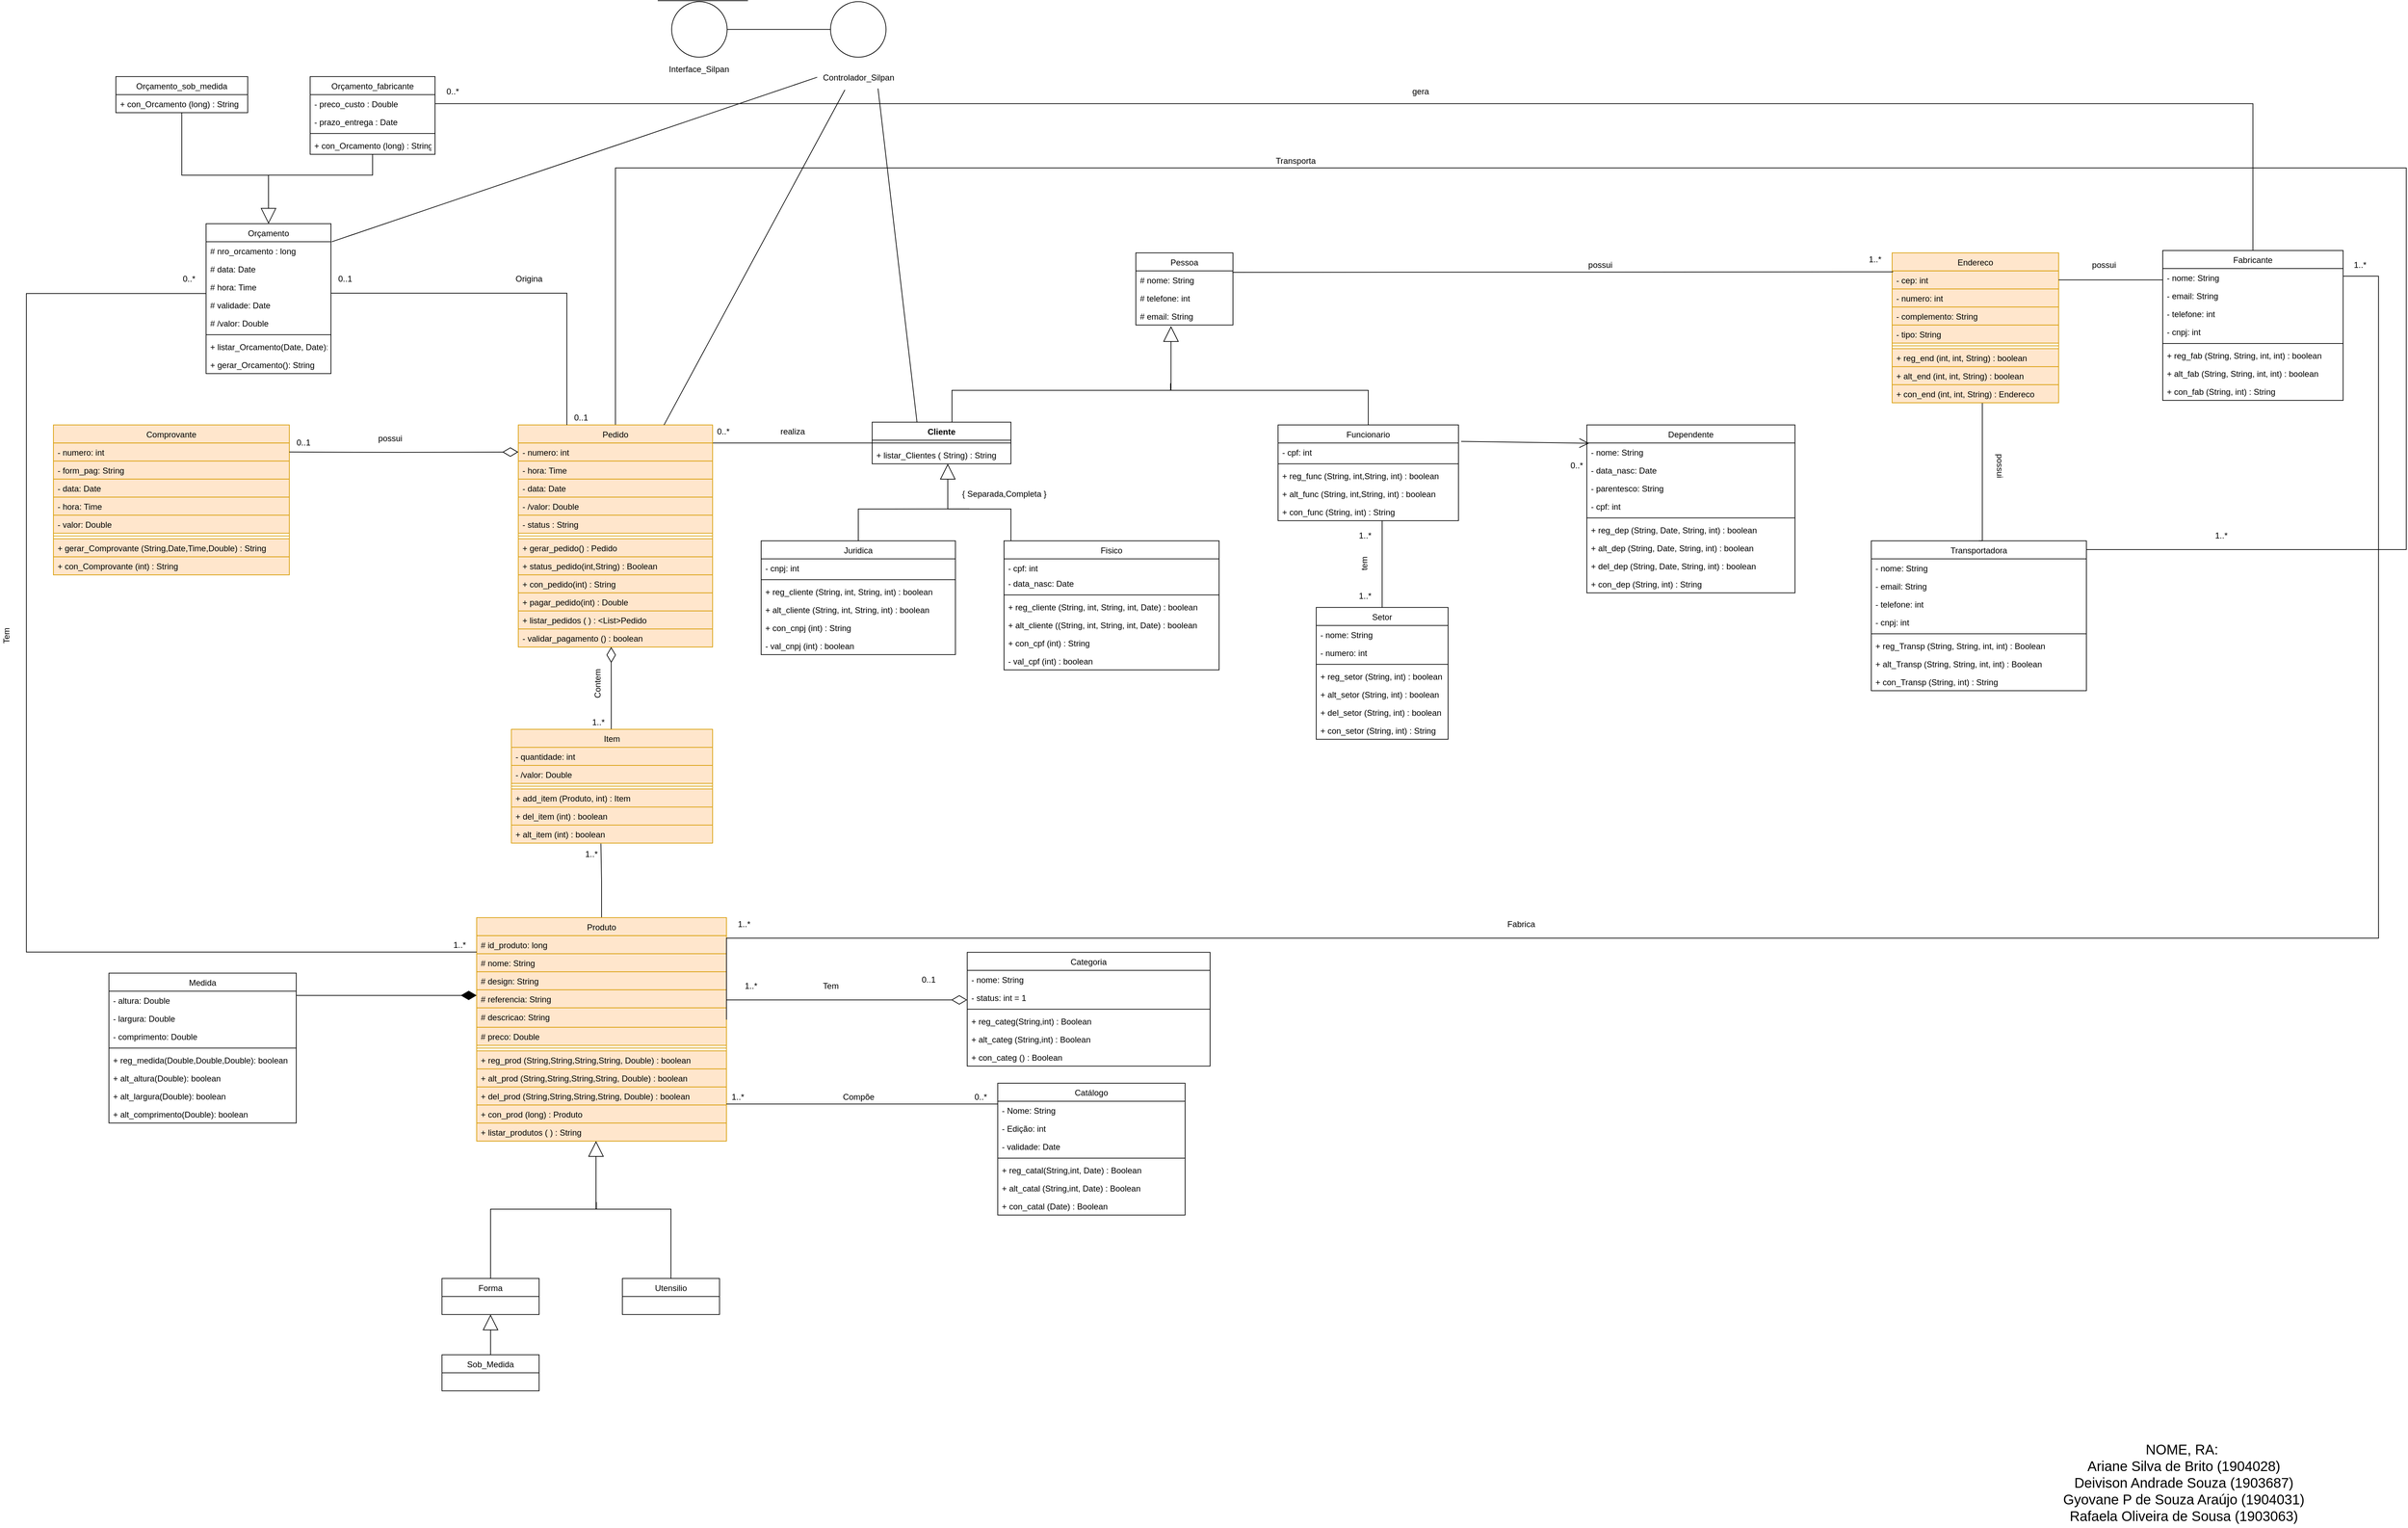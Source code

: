 <mxfile version="14.4.3" type="device"><diagram id="vjNdcDRrs8iUA92XwJxm" name="Page-1"><mxGraphModel dx="3760" dy="1659" grid="1" gridSize="10" guides="1" tooltips="1" connect="1" arrows="1" fold="1" page="1" pageScale="1" pageWidth="1169" pageHeight="827" math="0" shadow="0"><root><mxCell id="0"/><mxCell id="1" parent="0"/><mxCell id="HHTglmRW3sBnoEKuwmGA-5" value="Pessoa" style="swimlane;fontStyle=0;childLayout=stackLayout;horizontal=1;startSize=26;fillColor=none;horizontalStack=0;resizeParent=1;resizeParentMax=0;resizeLast=0;collapsible=1;marginBottom=0;" parent="1" vertex="1"><mxGeometry x="-691" y="-426.57" width="140" height="104" as="geometry"/></mxCell><mxCell id="3vrwCugcSJ0wxcs5jhWy-3" value="# nome: String" style="text;strokeColor=none;fillColor=none;align=left;verticalAlign=top;spacingLeft=4;spacingRight=4;overflow=hidden;rotatable=0;points=[[0,0.5],[1,0.5]];portConstraint=eastwest;" parent="HHTglmRW3sBnoEKuwmGA-5" vertex="1"><mxGeometry y="26" width="140" height="26" as="geometry"/></mxCell><mxCell id="3vrwCugcSJ0wxcs5jhWy-4" value="# telefone: int" style="text;strokeColor=none;fillColor=none;align=left;verticalAlign=top;spacingLeft=4;spacingRight=4;overflow=hidden;rotatable=0;points=[[0,0.5],[1,0.5]];portConstraint=eastwest;" parent="HHTglmRW3sBnoEKuwmGA-5" vertex="1"><mxGeometry y="52" width="140" height="26" as="geometry"/></mxCell><mxCell id="3vrwCugcSJ0wxcs5jhWy-5" value="# email: String" style="text;strokeColor=none;fillColor=none;align=left;verticalAlign=top;spacingLeft=4;spacingRight=4;overflow=hidden;rotatable=0;points=[[0,0.5],[1,0.5]];portConstraint=eastwest;" parent="HHTglmRW3sBnoEKuwmGA-5" vertex="1"><mxGeometry y="78" width="140" height="26" as="geometry"/></mxCell><mxCell id="HHTglmRW3sBnoEKuwmGA-9" value="Transportadora" style="swimlane;fontStyle=0;childLayout=stackLayout;horizontal=1;startSize=26;fillColor=none;horizontalStack=0;resizeParent=1;resizeParentMax=0;resizeLast=0;collapsible=1;marginBottom=0;" parent="1" vertex="1"><mxGeometry x="369" y="-11.57" width="310" height="216" as="geometry"/></mxCell><mxCell id="HHTglmRW3sBnoEKuwmGA-10" value="- nome: String" style="text;strokeColor=none;fillColor=none;align=left;verticalAlign=top;spacingLeft=4;spacingRight=4;overflow=hidden;rotatable=0;points=[[0,0.5],[1,0.5]];portConstraint=eastwest;" parent="HHTglmRW3sBnoEKuwmGA-9" vertex="1"><mxGeometry y="26" width="310" height="26" as="geometry"/></mxCell><mxCell id="HHTglmRW3sBnoEKuwmGA-87" value="- email: String" style="text;strokeColor=none;fillColor=none;align=left;verticalAlign=top;spacingLeft=4;spacingRight=4;overflow=hidden;rotatable=0;points=[[0,0.5],[1,0.5]];portConstraint=eastwest;" parent="HHTglmRW3sBnoEKuwmGA-9" vertex="1"><mxGeometry y="52" width="310" height="26" as="geometry"/></mxCell><mxCell id="HHTglmRW3sBnoEKuwmGA-94" value="- telefone: int" style="text;strokeColor=none;fillColor=none;align=left;verticalAlign=top;spacingLeft=4;spacingRight=4;overflow=hidden;rotatable=0;points=[[0,0.5],[1,0.5]];portConstraint=eastwest;" parent="HHTglmRW3sBnoEKuwmGA-9" vertex="1"><mxGeometry y="78" width="310" height="26" as="geometry"/></mxCell><mxCell id="HHTglmRW3sBnoEKuwmGA-88" value="- cnpj: int" style="text;strokeColor=none;fillColor=none;align=left;verticalAlign=top;spacingLeft=4;spacingRight=4;overflow=hidden;rotatable=0;points=[[0,0.5],[1,0.5]];portConstraint=eastwest;" parent="HHTglmRW3sBnoEKuwmGA-9" vertex="1"><mxGeometry y="104" width="310" height="26" as="geometry"/></mxCell><mxCell id="Do4JMbE4RXw1t6v5GL_u-54" value="" style="line;strokeWidth=1;fillColor=none;align=left;verticalAlign=middle;spacingTop=-1;spacingLeft=3;spacingRight=3;rotatable=0;labelPosition=right;points=[];portConstraint=eastwest;" parent="HHTglmRW3sBnoEKuwmGA-9" vertex="1"><mxGeometry y="130" width="310" height="8" as="geometry"/></mxCell><mxCell id="Do4JMbE4RXw1t6v5GL_u-55" value="+ reg_Transp (String, String, int, int) : Boolean&#10;" style="text;strokeColor=none;fillColor=none;align=left;verticalAlign=top;spacingLeft=4;spacingRight=4;overflow=hidden;rotatable=0;points=[[0,0.5],[1,0.5]];portConstraint=eastwest;" parent="HHTglmRW3sBnoEKuwmGA-9" vertex="1"><mxGeometry y="138" width="310" height="26" as="geometry"/></mxCell><mxCell id="Do4JMbE4RXw1t6v5GL_u-56" value="+ alt_Transp (String, String, int, int) : Boolean&#10;" style="text;strokeColor=none;fillColor=none;align=left;verticalAlign=top;spacingLeft=4;spacingRight=4;overflow=hidden;rotatable=0;points=[[0,0.5],[1,0.5]];portConstraint=eastwest;" parent="HHTglmRW3sBnoEKuwmGA-9" vertex="1"><mxGeometry y="164" width="310" height="26" as="geometry"/></mxCell><mxCell id="Do4JMbE4RXw1t6v5GL_u-58" value="+ con_Transp (String, int) : String" style="text;strokeColor=none;fillColor=none;align=left;verticalAlign=top;spacingLeft=4;spacingRight=4;overflow=hidden;rotatable=0;points=[[0,0.5],[1,0.5]];portConstraint=eastwest;" parent="HHTglmRW3sBnoEKuwmGA-9" vertex="1"><mxGeometry y="190" width="310" height="26" as="geometry"/></mxCell><mxCell id="HHTglmRW3sBnoEKuwmGA-48" value="Fisico" style="swimlane;fontStyle=0;childLayout=stackLayout;horizontal=1;startSize=26;fillColor=none;horizontalStack=0;resizeParent=1;resizeParentMax=0;resizeLast=0;collapsible=1;marginBottom=0;" parent="1" vertex="1"><mxGeometry x="-881" y="-11.57" width="310" height="186" as="geometry"/></mxCell><mxCell id="HHTglmRW3sBnoEKuwmGA-50" value="- cpf: int" style="text;strokeColor=none;fillColor=none;align=left;verticalAlign=top;spacingLeft=4;spacingRight=4;overflow=hidden;rotatable=0;points=[[0,0.5],[1,0.5]];portConstraint=eastwest;" parent="HHTglmRW3sBnoEKuwmGA-48" vertex="1"><mxGeometry y="26" width="310" height="22" as="geometry"/></mxCell><mxCell id="HHTglmRW3sBnoEKuwmGA-58" value="- data_nasc: Date" style="text;strokeColor=none;fillColor=none;align=left;verticalAlign=top;spacingLeft=4;spacingRight=4;overflow=hidden;rotatable=0;points=[[0,0.5],[1,0.5]];portConstraint=eastwest;" parent="HHTglmRW3sBnoEKuwmGA-48" vertex="1"><mxGeometry y="48" width="310" height="26" as="geometry"/></mxCell><mxCell id="Do4JMbE4RXw1t6v5GL_u-17" value="" style="line;strokeWidth=1;fillColor=none;align=left;verticalAlign=middle;spacingTop=-1;spacingLeft=3;spacingRight=3;rotatable=0;labelPosition=right;points=[];portConstraint=eastwest;" parent="HHTglmRW3sBnoEKuwmGA-48" vertex="1"><mxGeometry y="74" width="310" height="8" as="geometry"/></mxCell><mxCell id="Do4JMbE4RXw1t6v5GL_u-26" value="+ reg_cliente (String, int, String, int, Date) : boolean" style="text;strokeColor=none;fillColor=none;align=left;verticalAlign=top;spacingLeft=4;spacingRight=4;overflow=hidden;rotatable=0;points=[[0,0.5],[1,0.5]];portConstraint=eastwest;" parent="HHTglmRW3sBnoEKuwmGA-48" vertex="1"><mxGeometry y="82" width="310" height="26" as="geometry"/></mxCell><mxCell id="Do4JMbE4RXw1t6v5GL_u-27" value="+ alt_cliente ((String, int, String, int, Date) : boolean&#10;" style="text;strokeColor=none;fillColor=none;align=left;verticalAlign=top;spacingLeft=4;spacingRight=4;overflow=hidden;rotatable=0;points=[[0,0.5],[1,0.5]];portConstraint=eastwest;" parent="HHTglmRW3sBnoEKuwmGA-48" vertex="1"><mxGeometry y="108" width="310" height="26" as="geometry"/></mxCell><mxCell id="Do4JMbE4RXw1t6v5GL_u-28" value="+ con_cpf (int) : String" style="text;strokeColor=none;fillColor=none;align=left;verticalAlign=top;spacingLeft=4;spacingRight=4;overflow=hidden;rotatable=0;points=[[0,0.5],[1,0.5]];portConstraint=eastwest;" parent="HHTglmRW3sBnoEKuwmGA-48" vertex="1"><mxGeometry y="134" width="310" height="26" as="geometry"/></mxCell><mxCell id="Do4JMbE4RXw1t6v5GL_u-29" value="- val_cpf (int) : boolean" style="text;strokeColor=none;fillColor=none;align=left;verticalAlign=top;spacingLeft=4;spacingRight=4;overflow=hidden;rotatable=0;points=[[0,0.5],[1,0.5]];portConstraint=eastwest;" parent="HHTglmRW3sBnoEKuwmGA-48" vertex="1"><mxGeometry y="160" width="310" height="26" as="geometry"/></mxCell><mxCell id="HHTglmRW3sBnoEKuwmGA-118" style="edgeStyle=orthogonalEdgeStyle;rounded=0;orthogonalLoop=1;jettySize=auto;html=1;exitX=0.5;exitY=0;exitDx=0;exitDy=0;startArrow=none;startFill=0;startSize=20;endArrow=none;endFill=0;endSize=20;" parent="1" source="HHTglmRW3sBnoEKuwmGA-54" edge="1"><mxGeometry relative="1" as="geometry"><mxPoint x="-931" y="-57.57" as="targetPoint"/><Array as="points"><mxPoint x="-1051" y="-57.57"/><mxPoint x="-961" y="-57.57"/></Array></mxGeometry></mxCell><mxCell id="HHTglmRW3sBnoEKuwmGA-54" value="Juridica" style="swimlane;fontStyle=0;childLayout=stackLayout;horizontal=1;startSize=26;fillColor=none;horizontalStack=0;resizeParent=1;resizeParentMax=0;resizeLast=0;collapsible=1;marginBottom=0;" parent="1" vertex="1"><mxGeometry x="-1231" y="-11.57" width="280" height="164" as="geometry"/></mxCell><mxCell id="HHTglmRW3sBnoEKuwmGA-55" value="- cnpj: int" style="text;strokeColor=none;fillColor=none;align=left;verticalAlign=top;spacingLeft=4;spacingRight=4;overflow=hidden;rotatable=0;points=[[0,0.5],[1,0.5]];portConstraint=eastwest;" parent="HHTglmRW3sBnoEKuwmGA-54" vertex="1"><mxGeometry y="26" width="280" height="26" as="geometry"/></mxCell><mxCell id="Do4JMbE4RXw1t6v5GL_u-12" value="" style="line;strokeWidth=1;fillColor=none;align=left;verticalAlign=middle;spacingTop=-1;spacingLeft=3;spacingRight=3;rotatable=0;labelPosition=right;points=[];portConstraint=eastwest;" parent="HHTglmRW3sBnoEKuwmGA-54" vertex="1"><mxGeometry y="52" width="280" height="8" as="geometry"/></mxCell><mxCell id="Do4JMbE4RXw1t6v5GL_u-11" value="+ reg_cliente (String, int, String, int) : boolean" style="text;strokeColor=none;fillColor=none;align=left;verticalAlign=top;spacingLeft=4;spacingRight=4;overflow=hidden;rotatable=0;points=[[0,0.5],[1,0.5]];portConstraint=eastwest;" parent="HHTglmRW3sBnoEKuwmGA-54" vertex="1"><mxGeometry y="60" width="280" height="26" as="geometry"/></mxCell><mxCell id="Do4JMbE4RXw1t6v5GL_u-14" value="+ alt_cliente (String, int, String, int) : boolean" style="text;strokeColor=none;fillColor=none;align=left;verticalAlign=top;spacingLeft=4;spacingRight=4;overflow=hidden;rotatable=0;points=[[0,0.5],[1,0.5]];portConstraint=eastwest;" parent="HHTglmRW3sBnoEKuwmGA-54" vertex="1"><mxGeometry y="86" width="280" height="26" as="geometry"/></mxCell><mxCell id="Do4JMbE4RXw1t6v5GL_u-15" value="+ con_cnpj (int) : String" style="text;strokeColor=none;fillColor=none;align=left;verticalAlign=top;spacingLeft=4;spacingRight=4;overflow=hidden;rotatable=0;points=[[0,0.5],[1,0.5]];portConstraint=eastwest;" parent="HHTglmRW3sBnoEKuwmGA-54" vertex="1"><mxGeometry y="112" width="280" height="26" as="geometry"/></mxCell><mxCell id="Do4JMbE4RXw1t6v5GL_u-13" value="- val_cnpj (int) : boolean" style="text;strokeColor=none;fillColor=none;align=left;verticalAlign=top;spacingLeft=4;spacingRight=4;overflow=hidden;rotatable=0;points=[[0,0.5],[1,0.5]];portConstraint=eastwest;" parent="HHTglmRW3sBnoEKuwmGA-54" vertex="1"><mxGeometry y="138" width="280" height="26" as="geometry"/></mxCell><mxCell id="HHTglmRW3sBnoEKuwmGA-112" style="edgeStyle=orthogonalEdgeStyle;rounded=0;orthogonalLoop=1;jettySize=auto;html=1;endArrow=none;endFill=0;startArrow=block;startFill=0;endSize=20;startSize=20;" parent="1" source="1HeuZ1_6Qr-_MtgmEzdU-11" target="HHTglmRW3sBnoEKuwmGA-48" edge="1"><mxGeometry relative="1" as="geometry"><Array as="points"><mxPoint x="-962" y="-57.57"/><mxPoint x="-871" y="-57.57"/></Array><mxPoint x="-961.0" y="-115.57" as="sourcePoint"/></mxGeometry></mxCell><mxCell id="HHTglmRW3sBnoEKuwmGA-120" style="edgeStyle=orthogonalEdgeStyle;rounded=0;orthogonalLoop=1;jettySize=auto;html=1;startArrow=none;startFill=0;startSize=20;endArrow=none;endFill=0;endSize=20;" parent="1" source="1HeuZ1_6Qr-_MtgmEzdU-11" edge="1"><mxGeometry relative="1" as="geometry"><mxPoint x="-641" y="-238.57" as="targetPoint"/><Array as="points"><mxPoint x="-956" y="-228.57"/><mxPoint x="-641" y="-228.57"/></Array><mxPoint x="-956" y="-187.57" as="sourcePoint"/></mxGeometry></mxCell><mxCell id="HHTglmRW3sBnoEKuwmGA-70" value="Setor" style="swimlane;fontStyle=0;childLayout=stackLayout;horizontal=1;startSize=26;fillColor=none;horizontalStack=0;resizeParent=1;resizeParentMax=0;resizeLast=0;collapsible=1;marginBottom=0;" parent="1" vertex="1"><mxGeometry x="-431" y="84.43" width="190" height="190" as="geometry"/></mxCell><mxCell id="HHTglmRW3sBnoEKuwmGA-71" value="- nome: String" style="text;strokeColor=none;fillColor=none;align=left;verticalAlign=top;spacingLeft=4;spacingRight=4;overflow=hidden;rotatable=0;points=[[0,0.5],[1,0.5]];portConstraint=eastwest;" parent="HHTglmRW3sBnoEKuwmGA-70" vertex="1"><mxGeometry y="26" width="190" height="26" as="geometry"/></mxCell><mxCell id="HHTglmRW3sBnoEKuwmGA-72" value="- numero: int" style="text;strokeColor=none;fillColor=none;align=left;verticalAlign=top;spacingLeft=4;spacingRight=4;overflow=hidden;rotatable=0;points=[[0,0.5],[1,0.5]];portConstraint=eastwest;" parent="HHTglmRW3sBnoEKuwmGA-70" vertex="1"><mxGeometry y="52" width="190" height="26" as="geometry"/></mxCell><mxCell id="Do4JMbE4RXw1t6v5GL_u-31" value="" style="line;strokeWidth=1;fillColor=none;align=left;verticalAlign=middle;spacingTop=-1;spacingLeft=3;spacingRight=3;rotatable=0;labelPosition=right;points=[];portConstraint=eastwest;" parent="HHTglmRW3sBnoEKuwmGA-70" vertex="1"><mxGeometry y="78" width="190" height="8" as="geometry"/></mxCell><mxCell id="Do4JMbE4RXw1t6v5GL_u-30" value="+ reg_setor (String, int) : boolean&#10;" style="text;strokeColor=none;fillColor=none;align=left;verticalAlign=top;spacingLeft=4;spacingRight=4;overflow=hidden;rotatable=0;points=[[0,0.5],[1,0.5]];portConstraint=eastwest;" parent="HHTglmRW3sBnoEKuwmGA-70" vertex="1"><mxGeometry y="86" width="190" height="26" as="geometry"/></mxCell><mxCell id="Do4JMbE4RXw1t6v5GL_u-33" value="+ alt_setor (String, int) : boolean&#10; " style="text;strokeColor=none;fillColor=none;align=left;verticalAlign=top;spacingLeft=4;spacingRight=4;overflow=hidden;rotatable=0;points=[[0,0.5],[1,0.5]];portConstraint=eastwest;" parent="HHTglmRW3sBnoEKuwmGA-70" vertex="1"><mxGeometry y="112" width="190" height="26" as="geometry"/></mxCell><mxCell id="Do4JMbE4RXw1t6v5GL_u-34" value="+ del_setor (String, int) : boolean " style="text;strokeColor=none;fillColor=none;align=left;verticalAlign=top;spacingLeft=4;spacingRight=4;overflow=hidden;rotatable=0;points=[[0,0.5],[1,0.5]];portConstraint=eastwest;" parent="HHTglmRW3sBnoEKuwmGA-70" vertex="1"><mxGeometry y="138" width="190" height="26" as="geometry"/></mxCell><mxCell id="Do4JMbE4RXw1t6v5GL_u-35" value="+ con_setor (String, int) : String&#10;" style="text;strokeColor=none;fillColor=none;align=left;verticalAlign=top;spacingLeft=4;spacingRight=4;overflow=hidden;rotatable=0;points=[[0,0.5],[1,0.5]];portConstraint=eastwest;" parent="HHTglmRW3sBnoEKuwmGA-70" vertex="1"><mxGeometry y="164" width="190" height="26" as="geometry"/></mxCell><mxCell id="HHTglmRW3sBnoEKuwmGA-116" style="edgeStyle=none;rounded=0;orthogonalLoop=1;jettySize=auto;html=1;entryX=0.011;entryY=0.109;entryDx=0;entryDy=0;entryPerimeter=0;endArrow=open;endFill=0;exitX=1.015;exitY=-0.09;exitDx=0;exitDy=0;exitPerimeter=0;endSize=12;" parent="1" source="Do4JMbE4RXw1t6v5GL_u-42" target="HHTglmRW3sBnoEKuwmGA-77" edge="1"><mxGeometry relative="1" as="geometry"><mxPoint x="-389" y="-222.57" as="sourcePoint"/></mxGeometry></mxCell><mxCell id="HHTglmRW3sBnoEKuwmGA-119" style="edgeStyle=orthogonalEdgeStyle;rounded=0;orthogonalLoop=1;jettySize=auto;html=1;exitX=0.5;exitY=0;exitDx=0;exitDy=0;startArrow=none;startFill=0;startSize=20;endArrow=block;endFill=0;endSize=20;entryX=0.362;entryY=1.062;entryDx=0;entryDy=0;entryPerimeter=0;" parent="1" source="HHTglmRW3sBnoEKuwmGA-74" edge="1"><mxGeometry relative="1" as="geometry"><Array as="points"><mxPoint x="-356" y="-228.57"/><mxPoint x="-641" y="-228.57"/></Array><mxPoint x="-640.32" y="-320.958" as="targetPoint"/></mxGeometry></mxCell><mxCell id="Do4JMbE4RXw1t6v5GL_u-45" style="edgeStyle=orthogonalEdgeStyle;rounded=0;orthogonalLoop=1;jettySize=auto;html=1;entryX=0.5;entryY=0;entryDx=0;entryDy=0;startArrow=none;startFill=0;endArrow=none;endFill=0;" parent="1" source="HHTglmRW3sBnoEKuwmGA-74" target="HHTglmRW3sBnoEKuwmGA-70" edge="1"><mxGeometry relative="1" as="geometry"><Array as="points"><mxPoint x="-336" y="11.43"/><mxPoint x="-336" y="11.43"/></Array></mxGeometry></mxCell><mxCell id="HHTglmRW3sBnoEKuwmGA-74" value="Funcionario" style="swimlane;fontStyle=0;childLayout=stackLayout;horizontal=1;startSize=26;fillColor=none;horizontalStack=0;resizeParent=1;resizeParentMax=0;resizeLast=0;collapsible=1;marginBottom=0;" parent="1" vertex="1"><mxGeometry x="-486" y="-178.57" width="260" height="138" as="geometry"/></mxCell><mxCell id="Do4JMbE4RXw1t6v5GL_u-42" value="- cpf: int" style="text;strokeColor=none;fillColor=none;align=left;verticalAlign=top;spacingLeft=4;spacingRight=4;overflow=hidden;rotatable=0;points=[[0,0.5],[1,0.5]];portConstraint=eastwest;" parent="HHTglmRW3sBnoEKuwmGA-74" vertex="1"><mxGeometry y="26" width="260" height="26" as="geometry"/></mxCell><mxCell id="Do4JMbE4RXw1t6v5GL_u-43" value="" style="line;strokeWidth=1;fillColor=none;align=left;verticalAlign=middle;spacingTop=-1;spacingLeft=3;spacingRight=3;rotatable=0;labelPosition=right;points=[];portConstraint=eastwest;" parent="HHTglmRW3sBnoEKuwmGA-74" vertex="1"><mxGeometry y="52" width="260" height="8" as="geometry"/></mxCell><mxCell id="Do4JMbE4RXw1t6v5GL_u-36" value="+ reg_func (String, int,String, int) : boolean&#10;" style="text;strokeColor=none;fillColor=none;align=left;verticalAlign=top;spacingLeft=4;spacingRight=4;overflow=hidden;rotatable=0;points=[[0,0.5],[1,0.5]];portConstraint=eastwest;" parent="HHTglmRW3sBnoEKuwmGA-74" vertex="1"><mxGeometry y="60" width="260" height="26" as="geometry"/></mxCell><mxCell id="Do4JMbE4RXw1t6v5GL_u-37" value="+ alt_func (String, int,String, int) : boolean&#10; " style="text;strokeColor=none;fillColor=none;align=left;verticalAlign=top;spacingLeft=4;spacingRight=4;overflow=hidden;rotatable=0;points=[[0,0.5],[1,0.5]];portConstraint=eastwest;" parent="HHTglmRW3sBnoEKuwmGA-74" vertex="1"><mxGeometry y="86" width="260" height="26" as="geometry"/></mxCell><mxCell id="Do4JMbE4RXw1t6v5GL_u-39" value="+ con_func (String, int) : String" style="text;strokeColor=none;fillColor=none;align=left;verticalAlign=top;spacingLeft=4;spacingRight=4;overflow=hidden;rotatable=0;points=[[0,0.5],[1,0.5]];portConstraint=eastwest;" parent="HHTglmRW3sBnoEKuwmGA-74" vertex="1"><mxGeometry y="112" width="260" height="26" as="geometry"/></mxCell><mxCell id="HHTglmRW3sBnoEKuwmGA-77" value="Dependente" style="swimlane;fontStyle=0;childLayout=stackLayout;horizontal=1;startSize=26;fillColor=none;horizontalStack=0;resizeParent=1;resizeParentMax=0;resizeLast=0;collapsible=1;marginBottom=0;" parent="1" vertex="1"><mxGeometry x="-41" y="-178.57" width="300" height="242" as="geometry"/></mxCell><mxCell id="HHTglmRW3sBnoEKuwmGA-78" value="- nome: String" style="text;strokeColor=none;fillColor=none;align=left;verticalAlign=top;spacingLeft=4;spacingRight=4;overflow=hidden;rotatable=0;points=[[0,0.5],[1,0.5]];portConstraint=eastwest;" parent="HHTglmRW3sBnoEKuwmGA-77" vertex="1"><mxGeometry y="26" width="300" height="26" as="geometry"/></mxCell><mxCell id="HHTglmRW3sBnoEKuwmGA-81" value="- data_nasc: Date" style="text;strokeColor=none;fillColor=none;align=left;verticalAlign=top;spacingLeft=4;spacingRight=4;overflow=hidden;rotatable=0;points=[[0,0.5],[1,0.5]];portConstraint=eastwest;" parent="HHTglmRW3sBnoEKuwmGA-77" vertex="1"><mxGeometry y="52" width="300" height="26" as="geometry"/></mxCell><mxCell id="HHTglmRW3sBnoEKuwmGA-82" value="- parentesco: String" style="text;strokeColor=none;fillColor=none;align=left;verticalAlign=top;spacingLeft=4;spacingRight=4;overflow=hidden;rotatable=0;points=[[0,0.5],[1,0.5]];portConstraint=eastwest;" parent="HHTglmRW3sBnoEKuwmGA-77" vertex="1"><mxGeometry y="78" width="300" height="26" as="geometry"/></mxCell><mxCell id="HHTglmRW3sBnoEKuwmGA-79" value="- cpf: int" style="text;strokeColor=none;fillColor=none;align=left;verticalAlign=top;spacingLeft=4;spacingRight=4;overflow=hidden;rotatable=0;points=[[0,0.5],[1,0.5]];portConstraint=eastwest;" parent="HHTglmRW3sBnoEKuwmGA-77" vertex="1"><mxGeometry y="104" width="300" height="26" as="geometry"/></mxCell><mxCell id="Do4JMbE4RXw1t6v5GL_u-47" value="" style="line;strokeWidth=1;fillColor=none;align=left;verticalAlign=middle;spacingTop=-1;spacingLeft=3;spacingRight=3;rotatable=0;labelPosition=right;points=[];portConstraint=eastwest;" parent="HHTglmRW3sBnoEKuwmGA-77" vertex="1"><mxGeometry y="130" width="300" height="8" as="geometry"/></mxCell><mxCell id="Do4JMbE4RXw1t6v5GL_u-48" value="+ reg_dep (String, Date, String, int) : boolean&#10;" style="text;strokeColor=none;fillColor=none;align=left;verticalAlign=top;spacingLeft=4;spacingRight=4;overflow=hidden;rotatable=0;points=[[0,0.5],[1,0.5]];portConstraint=eastwest;" parent="HHTglmRW3sBnoEKuwmGA-77" vertex="1"><mxGeometry y="138" width="300" height="26" as="geometry"/></mxCell><mxCell id="Do4JMbE4RXw1t6v5GL_u-49" value="+ alt_dep (String, Date, String, int) : boolean&#10;" style="text;strokeColor=none;fillColor=none;align=left;verticalAlign=top;spacingLeft=4;spacingRight=4;overflow=hidden;rotatable=0;points=[[0,0.5],[1,0.5]];portConstraint=eastwest;" parent="HHTglmRW3sBnoEKuwmGA-77" vertex="1"><mxGeometry y="164" width="300" height="26" as="geometry"/></mxCell><mxCell id="Do4JMbE4RXw1t6v5GL_u-50" value="+ del_dep (String, Date, String, int) : boolean&#10;" style="text;strokeColor=none;fillColor=none;align=left;verticalAlign=top;spacingLeft=4;spacingRight=4;overflow=hidden;rotatable=0;points=[[0,0.5],[1,0.5]];portConstraint=eastwest;" parent="HHTglmRW3sBnoEKuwmGA-77" vertex="1"><mxGeometry y="190" width="300" height="26" as="geometry"/></mxCell><mxCell id="Do4JMbE4RXw1t6v5GL_u-51" value="+ con_dep (String, int) : String" style="text;strokeColor=none;fillColor=none;align=left;verticalAlign=top;spacingLeft=4;spacingRight=4;overflow=hidden;rotatable=0;points=[[0,0.5],[1,0.5]];portConstraint=eastwest;" parent="HHTglmRW3sBnoEKuwmGA-77" vertex="1"><mxGeometry y="216" width="300" height="26" as="geometry"/></mxCell><mxCell id="HHTglmRW3sBnoEKuwmGA-89" value="Fabricante" style="swimlane;fontStyle=0;childLayout=stackLayout;horizontal=1;startSize=26;fillColor=none;horizontalStack=0;resizeParent=1;resizeParentMax=0;resizeLast=0;collapsible=1;marginBottom=0;" parent="1" vertex="1"><mxGeometry x="789" y="-430.0" width="260" height="216" as="geometry"/></mxCell><mxCell id="HHTglmRW3sBnoEKuwmGA-90" value="- nome: String" style="text;strokeColor=none;fillColor=none;align=left;verticalAlign=top;spacingLeft=4;spacingRight=4;overflow=hidden;rotatable=0;points=[[0,0.5],[1,0.5]];portConstraint=eastwest;" parent="HHTglmRW3sBnoEKuwmGA-89" vertex="1"><mxGeometry y="26" width="260" height="26" as="geometry"/></mxCell><mxCell id="HHTglmRW3sBnoEKuwmGA-92" value="- email: String" style="text;strokeColor=none;fillColor=none;align=left;verticalAlign=top;spacingLeft=4;spacingRight=4;overflow=hidden;rotatable=0;points=[[0,0.5],[1,0.5]];portConstraint=eastwest;" parent="HHTglmRW3sBnoEKuwmGA-89" vertex="1"><mxGeometry y="52" width="260" height="26" as="geometry"/></mxCell><mxCell id="HHTglmRW3sBnoEKuwmGA-93" value="- telefone: int" style="text;strokeColor=none;fillColor=none;align=left;verticalAlign=top;spacingLeft=4;spacingRight=4;overflow=hidden;rotatable=0;points=[[0,0.5],[1,0.5]];portConstraint=eastwest;" parent="HHTglmRW3sBnoEKuwmGA-89" vertex="1"><mxGeometry y="78" width="260" height="26" as="geometry"/></mxCell><mxCell id="HHTglmRW3sBnoEKuwmGA-95" value="- cnpj: int" style="text;strokeColor=none;fillColor=none;align=left;verticalAlign=top;spacingLeft=4;spacingRight=4;overflow=hidden;rotatable=0;points=[[0,0.5],[1,0.5]];portConstraint=eastwest;" parent="HHTglmRW3sBnoEKuwmGA-89" vertex="1"><mxGeometry y="104" width="260" height="26" as="geometry"/></mxCell><mxCell id="Do4JMbE4RXw1t6v5GL_u-66" value="" style="line;strokeWidth=1;fillColor=none;align=left;verticalAlign=middle;spacingTop=-1;spacingLeft=3;spacingRight=3;rotatable=0;labelPosition=right;points=[];portConstraint=eastwest;" parent="HHTglmRW3sBnoEKuwmGA-89" vertex="1"><mxGeometry y="130" width="260" height="8" as="geometry"/></mxCell><mxCell id="Do4JMbE4RXw1t6v5GL_u-68" value="+ reg_fab (String, String, int, int) : boolean&#10;" style="text;strokeColor=none;fillColor=none;align=left;verticalAlign=top;spacingLeft=4;spacingRight=4;overflow=hidden;rotatable=0;points=[[0,0.5],[1,0.5]];portConstraint=eastwest;" parent="HHTglmRW3sBnoEKuwmGA-89" vertex="1"><mxGeometry y="138" width="260" height="26" as="geometry"/></mxCell><mxCell id="Do4JMbE4RXw1t6v5GL_u-69" value="+ alt_fab (String, String, int, int) : boolean&#10;" style="text;strokeColor=none;fillColor=none;align=left;verticalAlign=top;spacingLeft=4;spacingRight=4;overflow=hidden;rotatable=0;points=[[0,0.5],[1,0.5]];portConstraint=eastwest;" parent="HHTglmRW3sBnoEKuwmGA-89" vertex="1"><mxGeometry y="164" width="260" height="26" as="geometry"/></mxCell><mxCell id="Do4JMbE4RXw1t6v5GL_u-70" value="+ con_fab (String, int) : String" style="text;strokeColor=none;fillColor=none;align=left;verticalAlign=top;spacingLeft=4;spacingRight=4;overflow=hidden;rotatable=0;points=[[0,0.5],[1,0.5]];portConstraint=eastwest;" parent="HHTglmRW3sBnoEKuwmGA-89" vertex="1"><mxGeometry y="190" width="260" height="26" as="geometry"/></mxCell><mxCell id="Do4JMbE4RXw1t6v5GL_u-92" style="edgeStyle=orthogonalEdgeStyle;rounded=0;orthogonalLoop=1;jettySize=auto;html=1;entryX=0.5;entryY=0;entryDx=0;entryDy=0;startArrow=none;startFill=0;endArrow=none;endFill=0;endSize=20;" parent="1" source="HHTglmRW3sBnoEKuwmGA-96" target="HHTglmRW3sBnoEKuwmGA-9" edge="1"><mxGeometry relative="1" as="geometry"><Array as="points"><mxPoint x="529" y="-12"/></Array></mxGeometry></mxCell><mxCell id="HHTglmRW3sBnoEKuwmGA-96" value="Endereco" style="swimlane;fontStyle=0;childLayout=stackLayout;horizontal=1;startSize=26;fillColor=#ffe6cc;horizontalStack=0;resizeParent=1;resizeParentMax=0;resizeLast=0;collapsible=1;marginBottom=0;strokeColor=#d79b00;" parent="1" vertex="1"><mxGeometry x="399" y="-426.57" width="240" height="216" as="geometry"/></mxCell><mxCell id="HHTglmRW3sBnoEKuwmGA-103" value="- cep: int" style="text;strokeColor=#d79b00;fillColor=#ffe6cc;align=left;verticalAlign=top;spacingLeft=4;spacingRight=4;overflow=hidden;rotatable=0;points=[[0,0.5],[1,0.5]];portConstraint=eastwest;" parent="HHTglmRW3sBnoEKuwmGA-96" vertex="1"><mxGeometry y="26" width="240" height="26" as="geometry"/></mxCell><mxCell id="HHTglmRW3sBnoEKuwmGA-100" value="- numero: int" style="text;strokeColor=#d79b00;fillColor=#ffe6cc;align=left;verticalAlign=top;spacingLeft=4;spacingRight=4;overflow=hidden;rotatable=0;points=[[0,0.5],[1,0.5]];portConstraint=eastwest;" parent="HHTglmRW3sBnoEKuwmGA-96" vertex="1"><mxGeometry y="52" width="240" height="26" as="geometry"/></mxCell><mxCell id="HHTglmRW3sBnoEKuwmGA-102" value="- complemento: String" style="text;strokeColor=#d79b00;fillColor=#ffe6cc;align=left;verticalAlign=top;spacingLeft=4;spacingRight=4;overflow=hidden;rotatable=0;points=[[0,0.5],[1,0.5]];portConstraint=eastwest;" parent="HHTglmRW3sBnoEKuwmGA-96" vertex="1"><mxGeometry y="78" width="240" height="26" as="geometry"/></mxCell><mxCell id="rpsmwccVWFDGwCYBH0nm-2" value="- tipo: String" style="text;strokeColor=#d79b00;fillColor=#ffe6cc;align=left;verticalAlign=top;spacingLeft=4;spacingRight=4;overflow=hidden;rotatable=0;points=[[0,0.5],[1,0.5]];portConstraint=eastwest;" parent="HHTglmRW3sBnoEKuwmGA-96" vertex="1"><mxGeometry y="104" width="240" height="26" as="geometry"/></mxCell><mxCell id="Do4JMbE4RXw1t6v5GL_u-60" value="" style="line;strokeWidth=1;fillColor=#ffe6cc;align=left;verticalAlign=middle;spacingTop=-1;spacingLeft=3;spacingRight=3;rotatable=0;labelPosition=right;points=[];portConstraint=eastwest;strokeColor=#d79b00;" parent="HHTglmRW3sBnoEKuwmGA-96" vertex="1"><mxGeometry y="130" width="240" height="8" as="geometry"/></mxCell><mxCell id="Do4JMbE4RXw1t6v5GL_u-61" value="+ reg_end (int, int, String) : boolean&#10;" style="text;strokeColor=#d79b00;fillColor=#ffe6cc;align=left;verticalAlign=top;spacingLeft=4;spacingRight=4;overflow=hidden;rotatable=0;points=[[0,0.5],[1,0.5]];portConstraint=eastwest;" parent="HHTglmRW3sBnoEKuwmGA-96" vertex="1"><mxGeometry y="138" width="240" height="26" as="geometry"/></mxCell><mxCell id="Do4JMbE4RXw1t6v5GL_u-62" value="+ alt_end (int, int, String) : boolean&#10;" style="text;strokeColor=#d79b00;fillColor=#ffe6cc;align=left;verticalAlign=top;spacingLeft=4;spacingRight=4;overflow=hidden;rotatable=0;points=[[0,0.5],[1,0.5]];portConstraint=eastwest;" parent="HHTglmRW3sBnoEKuwmGA-96" vertex="1"><mxGeometry y="164" width="240" height="26" as="geometry"/></mxCell><mxCell id="Do4JMbE4RXw1t6v5GL_u-64" value="+ con_end (int, int, String) : Endereco" style="text;strokeColor=#d79b00;fillColor=#ffe6cc;align=left;verticalAlign=top;spacingLeft=4;spacingRight=4;overflow=hidden;rotatable=0;points=[[0,0.5],[1,0.5]];portConstraint=eastwest;" parent="HHTglmRW3sBnoEKuwmGA-96" vertex="1"><mxGeometry y="190" width="240" height="26" as="geometry"/></mxCell><mxCell id="HHTglmRW3sBnoEKuwmGA-104" style="rounded=0;orthogonalLoop=1;jettySize=auto;html=1;exitX=0.994;exitY=0.078;exitDx=0;exitDy=0;entryX=0.006;entryY=0.05;entryDx=0;entryDy=0;endArrow=none;endFill=0;startSize=8;endSize=8;entryPerimeter=0;exitPerimeter=0;" parent="1" target="HHTglmRW3sBnoEKuwmGA-103" edge="1"><mxGeometry relative="1" as="geometry"><mxPoint x="-551.84" y="-398.542" as="sourcePoint"/></mxGeometry></mxCell><mxCell id="Do4JMbE4RXw1t6v5GL_u-97" style="edgeStyle=orthogonalEdgeStyle;rounded=0;orthogonalLoop=1;jettySize=auto;html=1;entryX=0.445;entryY=1.027;entryDx=0;entryDy=0;entryPerimeter=0;startArrow=none;startFill=0;endArrow=none;endFill=0;endSize=20;" parent="1" source="HHTglmRW3sBnoEKuwmGA-121" target="Do4JMbE4RXw1t6v5GL_u-77" edge="1"><mxGeometry relative="1" as="geometry"/></mxCell><mxCell id="HHTglmRW3sBnoEKuwmGA-121" value="Produto" style="swimlane;fontStyle=0;childLayout=stackLayout;horizontal=1;startSize=26;fillColor=#ffe6cc;horizontalStack=0;resizeParent=1;resizeParentMax=0;resizeLast=0;collapsible=1;marginBottom=0;strokeColor=#d79b00;" parent="1" vertex="1"><mxGeometry x="-1641" y="531.43" width="360" height="322" as="geometry"/></mxCell><mxCell id="3vrwCugcSJ0wxcs5jhWy-16" value="# id_produto: long" style="text;strokeColor=#d79b00;fillColor=#ffe6cc;align=left;verticalAlign=top;spacingLeft=4;spacingRight=4;overflow=hidden;rotatable=0;points=[[0,0.5],[1,0.5]];portConstraint=eastwest;" parent="HHTglmRW3sBnoEKuwmGA-121" vertex="1"><mxGeometry y="26" width="360" height="26" as="geometry"/></mxCell><mxCell id="3vrwCugcSJ0wxcs5jhWy-11" value="# nome: String" style="text;strokeColor=#d79b00;fillColor=#ffe6cc;align=left;verticalAlign=top;spacingLeft=4;spacingRight=4;overflow=hidden;rotatable=0;points=[[0,0.5],[1,0.5]];portConstraint=eastwest;" parent="HHTglmRW3sBnoEKuwmGA-121" vertex="1"><mxGeometry y="52" width="360" height="26" as="geometry"/></mxCell><mxCell id="3vrwCugcSJ0wxcs5jhWy-15" value="# design: String" style="text;strokeColor=#d79b00;fillColor=#ffe6cc;align=left;verticalAlign=top;spacingLeft=4;spacingRight=4;overflow=hidden;rotatable=0;points=[[0,0.5],[1,0.5]];portConstraint=eastwest;" parent="HHTglmRW3sBnoEKuwmGA-121" vertex="1"><mxGeometry y="78" width="360" height="26" as="geometry"/></mxCell><mxCell id="3vrwCugcSJ0wxcs5jhWy-13" value="# referencia: String" style="text;strokeColor=#d79b00;fillColor=#ffe6cc;align=left;verticalAlign=top;spacingLeft=4;spacingRight=4;overflow=hidden;rotatable=0;points=[[0,0.5],[1,0.5]];portConstraint=eastwest;" parent="HHTglmRW3sBnoEKuwmGA-121" vertex="1"><mxGeometry y="104" width="360" height="26" as="geometry"/></mxCell><mxCell id="3vrwCugcSJ0wxcs5jhWy-12" value="# descricao: String" style="text;strokeColor=#d79b00;fillColor=#ffe6cc;align=left;verticalAlign=top;spacingLeft=4;spacingRight=4;overflow=hidden;rotatable=0;points=[[0,0.5],[1,0.5]];portConstraint=eastwest;" parent="HHTglmRW3sBnoEKuwmGA-121" vertex="1"><mxGeometry y="130" width="360" height="28" as="geometry"/></mxCell><mxCell id="rpsmwccVWFDGwCYBH0nm-3" value="# preco: Double" style="text;strokeColor=#d79b00;fillColor=#ffe6cc;align=left;verticalAlign=top;spacingLeft=4;spacingRight=4;overflow=hidden;rotatable=0;points=[[0,0.5],[1,0.5]];portConstraint=eastwest;" parent="HHTglmRW3sBnoEKuwmGA-121" vertex="1"><mxGeometry y="158" width="360" height="26" as="geometry"/></mxCell><mxCell id="Do4JMbE4RXw1t6v5GL_u-85" value="" style="line;strokeWidth=1;fillColor=#ffe6cc;align=left;verticalAlign=middle;spacingTop=-1;spacingLeft=3;spacingRight=3;rotatable=0;labelPosition=right;points=[];portConstraint=eastwest;strokeColor=#d79b00;" parent="HHTglmRW3sBnoEKuwmGA-121" vertex="1"><mxGeometry y="184" width="360" height="8" as="geometry"/></mxCell><mxCell id="Do4JMbE4RXw1t6v5GL_u-86" value="+ reg_prod (String,String,String,String, Double) : boolean&#10;" style="text;strokeColor=#d79b00;fillColor=#ffe6cc;align=left;verticalAlign=top;spacingLeft=4;spacingRight=4;overflow=hidden;rotatable=0;points=[[0,0.5],[1,0.5]];portConstraint=eastwest;" parent="HHTglmRW3sBnoEKuwmGA-121" vertex="1"><mxGeometry y="192" width="360" height="26" as="geometry"/></mxCell><mxCell id="Do4JMbE4RXw1t6v5GL_u-87" value="+ alt_prod (String,String,String,String, Double) : boolean&#10;" style="text;strokeColor=#d79b00;fillColor=#ffe6cc;align=left;verticalAlign=top;spacingLeft=4;spacingRight=4;overflow=hidden;rotatable=0;points=[[0,0.5],[1,0.5]];portConstraint=eastwest;" parent="HHTglmRW3sBnoEKuwmGA-121" vertex="1"><mxGeometry y="218" width="360" height="26" as="geometry"/></mxCell><mxCell id="Do4JMbE4RXw1t6v5GL_u-88" value="+ del_prod (String,String,String,String, Double) : boolean&#10;" style="text;strokeColor=#d79b00;fillColor=#ffe6cc;align=left;verticalAlign=top;spacingLeft=4;spacingRight=4;overflow=hidden;rotatable=0;points=[[0,0.5],[1,0.5]];portConstraint=eastwest;" parent="HHTglmRW3sBnoEKuwmGA-121" vertex="1"><mxGeometry y="244" width="360" height="26" as="geometry"/></mxCell><mxCell id="Do4JMbE4RXw1t6v5GL_u-89" value="+ con_prod (long) : Produto&#10;" style="text;strokeColor=#d79b00;fillColor=#ffe6cc;align=left;verticalAlign=top;spacingLeft=4;spacingRight=4;overflow=hidden;rotatable=0;points=[[0,0.5],[1,0.5]];portConstraint=eastwest;" parent="HHTglmRW3sBnoEKuwmGA-121" vertex="1"><mxGeometry y="270" width="360" height="26" as="geometry"/></mxCell><mxCell id="1HeuZ1_6Qr-_MtgmEzdU-15" value="+ listar_produtos ( ) : String" style="text;strokeColor=#d79b00;fillColor=#ffe6cc;align=left;verticalAlign=top;spacingLeft=4;spacingRight=4;overflow=hidden;rotatable=0;points=[[0,0.5],[1,0.5]];portConstraint=eastwest;" parent="HHTglmRW3sBnoEKuwmGA-121" vertex="1"><mxGeometry y="296" width="360" height="26" as="geometry"/></mxCell><mxCell id="HHTglmRW3sBnoEKuwmGA-132" style="rounded=0;orthogonalLoop=1;jettySize=auto;html=1;startArrow=none;startFill=0;startSize=8;endArrow=none;endFill=0;endSize=8;" parent="1" target="1HeuZ1_6Qr-_MtgmEzdU-11" edge="1"><mxGeometry relative="1" as="geometry"><mxPoint x="-1301" y="-152.57" as="sourcePoint"/><mxPoint x="-1071" y="-152.57" as="targetPoint"/></mxGeometry></mxCell><mxCell id="HHTglmRW3sBnoEKuwmGA-178" style="edgeStyle=orthogonalEdgeStyle;rounded=0;orthogonalLoop=1;jettySize=auto;html=1;exitX=0.5;exitY=0;exitDx=0;exitDy=0;startArrow=none;startFill=0;startSize=8;endArrow=none;endFill=0;endSize=8;" parent="1" source="HHTglmRW3sBnoEKuwmGA-126" target="HHTglmRW3sBnoEKuwmGA-9" edge="1"><mxGeometry relative="1" as="geometry"><mxPoint x="-531" y="-618.57" as="targetPoint"/><Array as="points"><mxPoint x="-1441" y="-549"/><mxPoint x="1140" y="-549"/><mxPoint x="1140" y="1"/></Array></mxGeometry></mxCell><mxCell id="HHTglmRW3sBnoEKuwmGA-126" value="Pedido" style="swimlane;fontStyle=0;childLayout=stackLayout;horizontal=1;startSize=26;fillColor=#ffe6cc;horizontalStack=0;resizeParent=1;resizeParentMax=0;resizeLast=0;collapsible=1;marginBottom=0;strokeColor=#d79b00;" parent="1" vertex="1"><mxGeometry x="-1581" y="-178.57" width="280" height="320" as="geometry"/></mxCell><mxCell id="3vrwCugcSJ0wxcs5jhWy-6" value="- numero: int" style="text;strokeColor=#d79b00;fillColor=#ffe6cc;align=left;verticalAlign=top;spacingLeft=4;spacingRight=4;overflow=hidden;rotatable=0;points=[[0,0.5],[1,0.5]];portConstraint=eastwest;" parent="HHTglmRW3sBnoEKuwmGA-126" vertex="1"><mxGeometry y="26" width="280" height="26" as="geometry"/></mxCell><mxCell id="3vrwCugcSJ0wxcs5jhWy-8" value="- hora: Time" style="text;strokeColor=#d79b00;fillColor=#ffe6cc;align=left;verticalAlign=top;spacingLeft=4;spacingRight=4;overflow=hidden;rotatable=0;points=[[0,0.5],[1,0.5]];portConstraint=eastwest;" parent="HHTglmRW3sBnoEKuwmGA-126" vertex="1"><mxGeometry y="52" width="280" height="26" as="geometry"/></mxCell><mxCell id="3vrwCugcSJ0wxcs5jhWy-7" value="- data: Date" style="text;strokeColor=#d79b00;fillColor=#ffe6cc;align=left;verticalAlign=top;spacingLeft=4;spacingRight=4;overflow=hidden;rotatable=0;points=[[0,0.5],[1,0.5]];portConstraint=eastwest;" parent="HHTglmRW3sBnoEKuwmGA-126" vertex="1"><mxGeometry y="78" width="280" height="26" as="geometry"/></mxCell><mxCell id="3vrwCugcSJ0wxcs5jhWy-9" value="- /valor: Double" style="text;strokeColor=#d79b00;fillColor=#ffe6cc;align=left;verticalAlign=top;spacingLeft=4;spacingRight=4;overflow=hidden;rotatable=0;points=[[0,0.5],[1,0.5]];portConstraint=eastwest;" parent="HHTglmRW3sBnoEKuwmGA-126" vertex="1"><mxGeometry y="104" width="280" height="26" as="geometry"/></mxCell><mxCell id="Do4JMbE4RXw1t6v5GL_u-81" value="- status : String" style="text;strokeColor=#d79b00;fillColor=#ffe6cc;align=left;verticalAlign=top;spacingLeft=4;spacingRight=4;overflow=hidden;rotatable=0;points=[[0,0.5],[1,0.5]];portConstraint=eastwest;" parent="HHTglmRW3sBnoEKuwmGA-126" vertex="1"><mxGeometry y="130" width="280" height="26" as="geometry"/></mxCell><mxCell id="Do4JMbE4RXw1t6v5GL_u-72" value="" style="line;strokeWidth=1;fillColor=#ffe6cc;align=left;verticalAlign=middle;spacingTop=-1;spacingLeft=3;spacingRight=3;rotatable=0;labelPosition=right;points=[];portConstraint=eastwest;strokeColor=#d79b00;" parent="HHTglmRW3sBnoEKuwmGA-126" vertex="1"><mxGeometry y="156" width="280" height="8" as="geometry"/></mxCell><mxCell id="Do4JMbE4RXw1t6v5GL_u-73" value="+ gerar_pedido() : Pedido" style="text;strokeColor=#d79b00;fillColor=#ffe6cc;align=left;verticalAlign=top;spacingLeft=4;spacingRight=4;overflow=hidden;rotatable=0;points=[[0,0.5],[1,0.5]];portConstraint=eastwest;" parent="HHTglmRW3sBnoEKuwmGA-126" vertex="1"><mxGeometry y="164" width="280" height="26" as="geometry"/></mxCell><mxCell id="Do4JMbE4RXw1t6v5GL_u-75" value="+ status_pedido(int,String) : Boolean" style="text;strokeColor=#d79b00;fillColor=#ffe6cc;align=left;verticalAlign=top;spacingLeft=4;spacingRight=4;overflow=hidden;rotatable=0;points=[[0,0.5],[1,0.5]];portConstraint=eastwest;" parent="HHTglmRW3sBnoEKuwmGA-126" vertex="1"><mxGeometry y="190" width="280" height="26" as="geometry"/></mxCell><mxCell id="Do4JMbE4RXw1t6v5GL_u-76" value="+ con_pedido(int) : String" style="text;strokeColor=#d79b00;fillColor=#ffe6cc;align=left;verticalAlign=top;spacingLeft=4;spacingRight=4;overflow=hidden;rotatable=0;points=[[0,0.5],[1,0.5]];portConstraint=eastwest;" parent="HHTglmRW3sBnoEKuwmGA-126" vertex="1"><mxGeometry y="216" width="280" height="26" as="geometry"/></mxCell><mxCell id="1HeuZ1_6Qr-_MtgmEzdU-16" value="+ pagar_pedido(int) : Double" style="text;strokeColor=#d79b00;fillColor=#ffe6cc;align=left;verticalAlign=top;spacingLeft=4;spacingRight=4;overflow=hidden;rotatable=0;points=[[0,0.5],[1,0.5]];portConstraint=eastwest;" parent="HHTglmRW3sBnoEKuwmGA-126" vertex="1"><mxGeometry y="242" width="280" height="26" as="geometry"/></mxCell><mxCell id="rpsmwccVWFDGwCYBH0nm-1" value="+ listar_pedidos ( ) : &lt;List&gt;Pedido" style="text;strokeColor=#d79b00;fillColor=#ffe6cc;align=left;verticalAlign=top;spacingLeft=4;spacingRight=4;overflow=hidden;rotatable=0;points=[[0,0.5],[1,0.5]];portConstraint=eastwest;" parent="HHTglmRW3sBnoEKuwmGA-126" vertex="1"><mxGeometry y="268" width="280" height="26" as="geometry"/></mxCell><mxCell id="HHTglmRW3sBnoEKuwmGA-130" value="- validar_pagamento () : boolean" style="text;strokeColor=#d79b00;fillColor=#ffe6cc;align=left;verticalAlign=top;spacingLeft=4;spacingRight=4;overflow=hidden;rotatable=0;points=[[0,0.5],[1,0.5]];portConstraint=eastwest;" parent="HHTglmRW3sBnoEKuwmGA-126" vertex="1"><mxGeometry y="294" width="280" height="26" as="geometry"/></mxCell><mxCell id="1HeuZ1_6Qr-_MtgmEzdU-17" style="edgeStyle=orthogonalEdgeStyle;rounded=0;orthogonalLoop=1;jettySize=auto;html=1;entryX=0.478;entryY=0.998;entryDx=0;entryDy=0;entryPerimeter=0;endArrow=diamondThin;endFill=0;endSize=20;" parent="1" source="HHTglmRW3sBnoEKuwmGA-134" target="HHTglmRW3sBnoEKuwmGA-130" edge="1"><mxGeometry relative="1" as="geometry"><Array as="points"><mxPoint x="-1447" y="201.43"/><mxPoint x="-1447" y="201.43"/></Array></mxGeometry></mxCell><mxCell id="HHTglmRW3sBnoEKuwmGA-134" value="Item" style="swimlane;fontStyle=0;childLayout=stackLayout;horizontal=1;startSize=26;fillColor=#ffe6cc;horizontalStack=0;resizeParent=1;resizeParentMax=0;resizeLast=0;collapsible=1;marginBottom=0;strokeColor=#d79b00;" parent="1" vertex="1"><mxGeometry x="-1591" y="260.0" width="290" height="164" as="geometry"/></mxCell><mxCell id="HHTglmRW3sBnoEKuwmGA-138" value="- quantidade: int" style="text;strokeColor=#d79b00;fillColor=#ffe6cc;align=left;verticalAlign=top;spacingLeft=4;spacingRight=4;overflow=hidden;rotatable=0;points=[[0,0.5],[1,0.5]];portConstraint=eastwest;" parent="HHTglmRW3sBnoEKuwmGA-134" vertex="1"><mxGeometry y="26" width="290" height="26" as="geometry"/></mxCell><mxCell id="HHTglmRW3sBnoEKuwmGA-135" value="- /valor: Double" style="text;strokeColor=#d79b00;fillColor=#ffe6cc;align=left;verticalAlign=top;spacingLeft=4;spacingRight=4;overflow=hidden;rotatable=0;points=[[0,0.5],[1,0.5]];portConstraint=eastwest;" parent="HHTglmRW3sBnoEKuwmGA-134" vertex="1"><mxGeometry y="52" width="290" height="26" as="geometry"/></mxCell><mxCell id="Do4JMbE4RXw1t6v5GL_u-78" value="" style="line;strokeWidth=1;fillColor=#ffe6cc;align=left;verticalAlign=middle;spacingTop=-1;spacingLeft=3;spacingRight=3;rotatable=0;labelPosition=right;points=[];portConstraint=eastwest;strokeColor=#d79b00;" parent="HHTglmRW3sBnoEKuwmGA-134" vertex="1"><mxGeometry y="78" width="290" height="8" as="geometry"/></mxCell><mxCell id="Do4JMbE4RXw1t6v5GL_u-82" value="+ add_item (Produto, int) : Item" style="text;strokeColor=#d79b00;fillColor=#ffe6cc;align=left;verticalAlign=top;spacingLeft=4;spacingRight=4;overflow=hidden;rotatable=0;points=[[0,0.5],[1,0.5]];portConstraint=eastwest;" parent="HHTglmRW3sBnoEKuwmGA-134" vertex="1"><mxGeometry y="86" width="290" height="26" as="geometry"/></mxCell><mxCell id="Do4JMbE4RXw1t6v5GL_u-83" value="+ del_item (int) : boolean" style="text;strokeColor=#d79b00;fillColor=#ffe6cc;align=left;verticalAlign=top;spacingLeft=4;spacingRight=4;overflow=hidden;rotatable=0;points=[[0,0.5],[1,0.5]];portConstraint=eastwest;" parent="HHTglmRW3sBnoEKuwmGA-134" vertex="1"><mxGeometry y="112" width="290" height="26" as="geometry"/></mxCell><mxCell id="Do4JMbE4RXw1t6v5GL_u-77" value="+ alt_item (int) : boolean" style="text;strokeColor=#d79b00;fillColor=#ffe6cc;align=left;verticalAlign=top;spacingLeft=4;spacingRight=4;overflow=hidden;rotatable=0;points=[[0,0.5],[1,0.5]];portConstraint=eastwest;" parent="HHTglmRW3sBnoEKuwmGA-134" vertex="1"><mxGeometry y="138" width="290" height="26" as="geometry"/></mxCell><mxCell id="HHTglmRW3sBnoEKuwmGA-140" value="Sob_Medida" style="swimlane;fontStyle=0;childLayout=stackLayout;horizontal=1;startSize=26;fillColor=none;horizontalStack=0;resizeParent=1;resizeParentMax=0;resizeLast=0;collapsible=1;marginBottom=0;" parent="1" vertex="1"><mxGeometry x="-1691" y="1161.43" width="140" height="52" as="geometry"/></mxCell><mxCell id="HHTglmRW3sBnoEKuwmGA-168" style="edgeStyle=orthogonalEdgeStyle;rounded=0;orthogonalLoop=1;jettySize=auto;html=1;exitX=0.5;exitY=1;exitDx=0;exitDy=0;entryX=0.5;entryY=0;entryDx=0;entryDy=0;startArrow=block;startFill=0;startSize=20;endArrow=none;endFill=0;endSize=20;" parent="1" source="HHTglmRW3sBnoEKuwmGA-145" target="HHTglmRW3sBnoEKuwmGA-140" edge="1"><mxGeometry relative="1" as="geometry"/></mxCell><mxCell id="Do4JMbE4RXw1t6v5GL_u-80" style="edgeStyle=orthogonalEdgeStyle;rounded=0;orthogonalLoop=1;jettySize=auto;html=1;startArrow=none;startFill=0;endArrow=none;endFill=0;endSize=20;" parent="1" source="HHTglmRW3sBnoEKuwmGA-145" edge="1"><mxGeometry relative="1" as="geometry"><mxPoint x="-1468.5" y="941.43" as="targetPoint"/><Array as="points"><mxPoint x="-1620.5" y="951.43"/><mxPoint x="-1468.5" y="951.43"/></Array></mxGeometry></mxCell><mxCell id="HHTglmRW3sBnoEKuwmGA-145" value="Forma" style="swimlane;fontStyle=0;childLayout=stackLayout;horizontal=1;startSize=26;fillColor=none;horizontalStack=0;resizeParent=1;resizeParentMax=0;resizeLast=0;collapsible=1;marginBottom=0;" parent="1" vertex="1"><mxGeometry x="-1691" y="1051.43" width="140" height="52" as="geometry"/></mxCell><mxCell id="Do4JMbE4RXw1t6v5GL_u-79" style="edgeStyle=orthogonalEdgeStyle;rounded=0;orthogonalLoop=1;jettySize=auto;html=1;startArrow=none;startFill=0;endArrow=block;endFill=0;endSize=20;" parent="1" source="HHTglmRW3sBnoEKuwmGA-150" target="1HeuZ1_6Qr-_MtgmEzdU-15" edge="1"><mxGeometry relative="1" as="geometry"><mxPoint x="-1468" y="861.43" as="targetPoint"/><Array as="points"><mxPoint x="-1361" y="951.43"/><mxPoint x="-1469" y="951.43"/></Array></mxGeometry></mxCell><mxCell id="HHTglmRW3sBnoEKuwmGA-150" value="Utensilio" style="swimlane;fontStyle=0;childLayout=stackLayout;horizontal=1;startSize=26;fillColor=none;horizontalStack=0;resizeParent=1;resizeParentMax=0;resizeLast=0;collapsible=1;marginBottom=0;" parent="1" vertex="1"><mxGeometry x="-1431" y="1051.43" width="140" height="52" as="geometry"/></mxCell><mxCell id="HHTglmRW3sBnoEKuwmGA-169" value="Comprovante" style="swimlane;fontStyle=0;childLayout=stackLayout;horizontal=1;startSize=26;fillColor=#ffe6cc;horizontalStack=0;resizeParent=1;resizeParentMax=0;resizeLast=0;collapsible=1;marginBottom=0;strokeColor=#d79b00;" parent="1" vertex="1"><mxGeometry x="-2251" y="-178.57" width="340" height="216" as="geometry"/></mxCell><mxCell id="HHTglmRW3sBnoEKuwmGA-174" value="- numero: int" style="text;strokeColor=#d79b00;fillColor=#ffe6cc;align=left;verticalAlign=top;spacingLeft=4;spacingRight=4;overflow=hidden;rotatable=0;points=[[0,0.5],[1,0.5]];portConstraint=eastwest;" parent="HHTglmRW3sBnoEKuwmGA-169" vertex="1"><mxGeometry y="26" width="340" height="26" as="geometry"/></mxCell><mxCell id="HHTglmRW3sBnoEKuwmGA-170" value="- form_pag: String" style="text;strokeColor=#d79b00;fillColor=#ffe6cc;align=left;verticalAlign=top;spacingLeft=4;spacingRight=4;overflow=hidden;rotatable=0;points=[[0,0.5],[1,0.5]];portConstraint=eastwest;" parent="HHTglmRW3sBnoEKuwmGA-169" vertex="1"><mxGeometry y="52" width="340" height="26" as="geometry"/></mxCell><mxCell id="HHTglmRW3sBnoEKuwmGA-171" value="- data: Date" style="text;strokeColor=#d79b00;fillColor=#ffe6cc;align=left;verticalAlign=top;spacingLeft=4;spacingRight=4;overflow=hidden;rotatable=0;points=[[0,0.5],[1,0.5]];portConstraint=eastwest;" parent="HHTglmRW3sBnoEKuwmGA-169" vertex="1"><mxGeometry y="78" width="340" height="26" as="geometry"/></mxCell><mxCell id="HHTglmRW3sBnoEKuwmGA-172" value="- hora: Time" style="text;strokeColor=#d79b00;fillColor=#ffe6cc;align=left;verticalAlign=top;spacingLeft=4;spacingRight=4;overflow=hidden;rotatable=0;points=[[0,0.5],[1,0.5]];portConstraint=eastwest;" parent="HHTglmRW3sBnoEKuwmGA-169" vertex="1"><mxGeometry y="104" width="340" height="26" as="geometry"/></mxCell><mxCell id="HHTglmRW3sBnoEKuwmGA-173" value="- valor: Double" style="text;strokeColor=#d79b00;fillColor=#ffe6cc;align=left;verticalAlign=top;spacingLeft=4;spacingRight=4;overflow=hidden;rotatable=0;points=[[0,0.5],[1,0.5]];portConstraint=eastwest;" parent="HHTglmRW3sBnoEKuwmGA-169" vertex="1"><mxGeometry y="130" width="340" height="26" as="geometry"/></mxCell><mxCell id="Do4JMbE4RXw1t6v5GL_u-9" value="" style="line;strokeWidth=1;fillColor=#ffe6cc;align=left;verticalAlign=middle;spacingTop=-1;spacingLeft=3;spacingRight=3;rotatable=0;labelPosition=right;points=[];portConstraint=eastwest;strokeColor=#d79b00;" parent="HHTglmRW3sBnoEKuwmGA-169" vertex="1"><mxGeometry y="156" width="340" height="8" as="geometry"/></mxCell><mxCell id="Do4JMbE4RXw1t6v5GL_u-8" value="+ gerar_Comprovante (String,Date,Time,Double) : String" style="text;strokeColor=#d79b00;fillColor=#ffe6cc;align=left;verticalAlign=top;spacingLeft=4;spacingRight=4;overflow=hidden;rotatable=0;points=[[0,0.5],[1,0.5]];portConstraint=eastwest;" parent="HHTglmRW3sBnoEKuwmGA-169" vertex="1"><mxGeometry y="164" width="340" height="26" as="geometry"/></mxCell><mxCell id="Do4JMbE4RXw1t6v5GL_u-10" value="+ con_Comprovante (int) : String" style="text;strokeColor=#d79b00;fillColor=#ffe6cc;align=left;verticalAlign=top;spacingLeft=4;spacingRight=4;overflow=hidden;rotatable=0;points=[[0,0.5],[1,0.5]];portConstraint=eastwest;" parent="HHTglmRW3sBnoEKuwmGA-169" vertex="1"><mxGeometry y="190" width="340" height="26" as="geometry"/></mxCell><mxCell id="HHTglmRW3sBnoEKuwmGA-175" style="edgeStyle=orthogonalEdgeStyle;rounded=0;orthogonalLoop=1;jettySize=auto;html=1;exitX=0;exitY=0.5;exitDx=0;exitDy=0;entryX=1;entryY=0.5;entryDx=0;entryDy=0;startArrow=diamondThin;startFill=0;startSize=20;endArrow=none;endFill=0;endSize=20;" parent="1" target="HHTglmRW3sBnoEKuwmGA-174" edge="1"><mxGeometry relative="1" as="geometry"><mxPoint x="-1581" y="-139.57" as="sourcePoint"/></mxGeometry></mxCell><mxCell id="HHTglmRW3sBnoEKuwmGA-180" style="edgeStyle=orthogonalEdgeStyle;rounded=0;orthogonalLoop=1;jettySize=auto;html=1;startArrow=none;startFill=0;startSize=8;endArrow=none;endFill=0;endSize=8;exitX=1;exitY=0.5;exitDx=0;exitDy=0;" parent="1" target="HHTglmRW3sBnoEKuwmGA-89" edge="1"><mxGeometry relative="1" as="geometry"><mxPoint x="249" y="-388.57" as="targetPoint"/><Array as="points"><mxPoint x="-1281" y="561"/><mxPoint x="1100" y="561"/><mxPoint x="1100" y="-393"/></Array><mxPoint x="-1281" y="678.43" as="sourcePoint"/></mxGeometry></mxCell><mxCell id="HHTglmRW3sBnoEKuwmGA-181" value="1..*" style="text;html=1;align=center;verticalAlign=middle;resizable=0;points=[];autosize=1;" parent="1" vertex="1"><mxGeometry x="359" y="-426.57" width="30" height="20" as="geometry"/></mxCell><mxCell id="HHTglmRW3sBnoEKuwmGA-184" value="0..*" style="text;html=1;align=center;verticalAlign=middle;resizable=0;points=[];autosize=1;" parent="1" vertex="1"><mxGeometry x="-71" y="-130.0" width="30" height="20" as="geometry"/></mxCell><mxCell id="HHTglmRW3sBnoEKuwmGA-186" value="1..*" style="text;html=1;align=center;verticalAlign=middle;resizable=0;points=[];autosize=1;" parent="1" vertex="1"><mxGeometry x="-376" y="58.43" width="30" height="20" as="geometry"/></mxCell><mxCell id="HHTglmRW3sBnoEKuwmGA-187" value="1..*" style="text;html=1;align=center;verticalAlign=middle;resizable=0;points=[];autosize=1;" parent="1" vertex="1"><mxGeometry x="-376" y="-28.57" width="30" height="20" as="geometry"/></mxCell><mxCell id="HHTglmRW3sBnoEKuwmGA-188" value="0..*" style="text;html=1;align=center;verticalAlign=middle;resizable=0;points=[];autosize=1;" parent="1" vertex="1"><mxGeometry x="-1301" y="-178.57" width="30" height="20" as="geometry"/></mxCell><mxCell id="HHTglmRW3sBnoEKuwmGA-190" value="0..1" style="text;html=1;align=center;verticalAlign=middle;resizable=0;points=[];autosize=1;" parent="1" vertex="1"><mxGeometry x="-1911" y="-162.57" width="40" height="20" as="geometry"/></mxCell><mxCell id="HHTglmRW3sBnoEKuwmGA-191" value="1..*" style="text;html=1;align=center;verticalAlign=middle;resizable=0;points=[];autosize=1;" parent="1" vertex="1"><mxGeometry x="-1481" y="240.0" width="30" height="20" as="geometry"/></mxCell><mxCell id="HHTglmRW3sBnoEKuwmGA-194" value="1..*" style="text;html=1;align=center;verticalAlign=middle;resizable=0;points=[];autosize=1;" parent="1" vertex="1"><mxGeometry x="-1491" y="430.0" width="30" height="20" as="geometry"/></mxCell><mxCell id="HHTglmRW3sBnoEKuwmGA-195" value="1..*" style="text;html=1;align=center;verticalAlign=middle;resizable=0;points=[];autosize=1;" parent="1" vertex="1"><mxGeometry x="-1271" y="531.43" width="30" height="20" as="geometry"/></mxCell><mxCell id="HHTglmRW3sBnoEKuwmGA-196" value="1..*" style="text;html=1;align=center;verticalAlign=middle;resizable=0;points=[];autosize=1;" parent="1" vertex="1"><mxGeometry x="1058" y="-418.57" width="30" height="20" as="geometry"/></mxCell><mxCell id="HHTglmRW3sBnoEKuwmGA-198" value="1..*" style="text;html=1;align=center;verticalAlign=middle;resizable=0;points=[];autosize=1;" parent="1" vertex="1"><mxGeometry x="858" y="-28.57" width="30" height="20" as="geometry"/></mxCell><mxCell id="HHTglmRW3sBnoEKuwmGA-200" value="possui" style="text;html=1;align=center;verticalAlign=middle;resizable=0;points=[];autosize=1;" parent="1" vertex="1"><mxGeometry x="-47" y="-418.57" width="50" height="20" as="geometry"/></mxCell><mxCell id="HHTglmRW3sBnoEKuwmGA-203" value="possui" style="text;html=1;align=center;verticalAlign=middle;resizable=0;points=[];autosize=1;rotation=90;" parent="1" vertex="1"><mxGeometry x="529" y="-130.0" width="50" height="20" as="geometry"/></mxCell><mxCell id="HHTglmRW3sBnoEKuwmGA-204" value="possui" style="text;html=1;align=center;verticalAlign=middle;resizable=0;points=[];autosize=1;rotation=0;" parent="1" vertex="1"><mxGeometry x="679" y="-418.57" width="50" height="20" as="geometry"/></mxCell><mxCell id="HHTglmRW3sBnoEKuwmGA-205" value="Transporta" style="text;html=1;align=center;verticalAlign=middle;resizable=0;points=[];autosize=1;" parent="1" vertex="1"><mxGeometry x="-496" y="-568.57" width="70" height="20" as="geometry"/></mxCell><mxCell id="HHTglmRW3sBnoEKuwmGA-206" value="Fabrica" style="text;html=1;align=center;verticalAlign=middle;resizable=0;points=[];autosize=1;" parent="1" vertex="1"><mxGeometry x="-166" y="531.43" width="60" height="20" as="geometry"/></mxCell><mxCell id="HHTglmRW3sBnoEKuwmGA-209" value="realiza" style="text;html=1;align=center;verticalAlign=middle;resizable=0;points=[];autosize=1;" parent="1" vertex="1"><mxGeometry x="-1211" y="-178.57" width="50" height="20" as="geometry"/></mxCell><mxCell id="HHTglmRW3sBnoEKuwmGA-210" value="possui" style="text;html=1;align=center;verticalAlign=middle;resizable=0;points=[];autosize=1;" parent="1" vertex="1"><mxGeometry x="-1791" y="-168.57" width="50" height="20" as="geometry"/></mxCell><mxCell id="Do4JMbE4RXw1t6v5GL_u-95" value="" style="edgeStyle=orthogonalEdgeStyle;rounded=0;orthogonalLoop=1;jettySize=auto;html=1;startArrow=none;startFill=0;endArrow=none;endFill=0;endSize=20;" parent="1" source="HHTglmRW3sBnoEKuwmGA-103" target="HHTglmRW3sBnoEKuwmGA-89" edge="1"><mxGeometry relative="1" as="geometry"><Array as="points"><mxPoint x="909" y="-389.57"/><mxPoint x="909" y="-389.57"/></Array></mxGeometry></mxCell><mxCell id="1HeuZ1_6Qr-_MtgmEzdU-11" value="Cliente" style="swimlane;fontStyle=1;align=center;verticalAlign=top;childLayout=stackLayout;horizontal=1;startSize=26;horizontalStack=0;resizeParent=1;resizeParentMax=0;resizeLast=0;collapsible=1;marginBottom=0;" parent="1" vertex="1"><mxGeometry x="-1071" y="-182.57" width="200" height="60" as="geometry"/></mxCell><mxCell id="3vrwCugcSJ0wxcs5jhWy-1" value="" style="line;strokeWidth=1;fillColor=none;align=left;verticalAlign=middle;spacingTop=-1;spacingLeft=3;spacingRight=3;rotatable=0;labelPosition=right;points=[];portConstraint=eastwest;" parent="1HeuZ1_6Qr-_MtgmEzdU-11" vertex="1"><mxGeometry y="26" width="200" height="8" as="geometry"/></mxCell><mxCell id="1HeuZ1_6Qr-_MtgmEzdU-14" value="+ listar_Clientes ( String) : String" style="text;strokeColor=none;fillColor=none;align=left;verticalAlign=top;spacingLeft=4;spacingRight=4;overflow=hidden;rotatable=0;points=[[0,0.5],[1,0.5]];portConstraint=eastwest;" parent="1HeuZ1_6Qr-_MtgmEzdU-11" vertex="1"><mxGeometry y="34" width="200" height="26" as="geometry"/></mxCell><mxCell id="1HeuZ1_6Qr-_MtgmEzdU-18" value="{ Separada,Completa }" style="text;html=1;align=center;verticalAlign=middle;resizable=0;points=[];autosize=1;" parent="1" vertex="1"><mxGeometry x="-951" y="-88.57" width="140" height="20" as="geometry"/></mxCell><mxCell id="3vrwCugcSJ0wxcs5jhWy-10" value="Contem" style="text;html=1;align=center;verticalAlign=middle;resizable=0;points=[];autosize=1;rotation=-90;" parent="1" vertex="1"><mxGeometry x="-1496" y="184.43" width="60" height="20" as="geometry"/></mxCell><mxCell id="3vrwCugcSJ0wxcs5jhWy-21" style="edgeStyle=orthogonalEdgeStyle;rounded=0;orthogonalLoop=1;jettySize=auto;html=1;startArrow=none;startFill=0;startSize=20;endArrow=diamondThin;endFill=1;endSize=20;" parent="1" source="3vrwCugcSJ0wxcs5jhWy-17" target="HHTglmRW3sBnoEKuwmGA-121" edge="1"><mxGeometry relative="1" as="geometry"><Array as="points"><mxPoint x="-1701" y="643.43"/><mxPoint x="-1701" y="643.43"/></Array></mxGeometry></mxCell><mxCell id="3vrwCugcSJ0wxcs5jhWy-17" value="Medida" style="swimlane;fontStyle=0;childLayout=stackLayout;horizontal=1;startSize=26;fillColor=none;horizontalStack=0;resizeParent=1;resizeParentMax=0;resizeLast=0;collapsible=1;marginBottom=0;" parent="1" vertex="1"><mxGeometry x="-2171" y="611.43" width="270" height="216" as="geometry"/></mxCell><mxCell id="3vrwCugcSJ0wxcs5jhWy-18" value="- altura: Double" style="text;strokeColor=none;fillColor=none;align=left;verticalAlign=top;spacingLeft=4;spacingRight=4;overflow=hidden;rotatable=0;points=[[0,0.5],[1,0.5]];portConstraint=eastwest;" parent="3vrwCugcSJ0wxcs5jhWy-17" vertex="1"><mxGeometry y="26" width="270" height="26" as="geometry"/></mxCell><mxCell id="3vrwCugcSJ0wxcs5jhWy-19" value="- largura: Double" style="text;strokeColor=none;fillColor=none;align=left;verticalAlign=top;spacingLeft=4;spacingRight=4;overflow=hidden;rotatable=0;points=[[0,0.5],[1,0.5]];portConstraint=eastwest;" parent="3vrwCugcSJ0wxcs5jhWy-17" vertex="1"><mxGeometry y="52" width="270" height="26" as="geometry"/></mxCell><mxCell id="3vrwCugcSJ0wxcs5jhWy-20" value="- comprimento: Double" style="text;strokeColor=none;fillColor=none;align=left;verticalAlign=top;spacingLeft=4;spacingRight=4;overflow=hidden;rotatable=0;points=[[0,0.5],[1,0.5]];portConstraint=eastwest;" parent="3vrwCugcSJ0wxcs5jhWy-17" vertex="1"><mxGeometry y="78" width="270" height="26" as="geometry"/></mxCell><mxCell id="3vrwCugcSJ0wxcs5jhWy-22" value="" style="line;strokeWidth=1;fillColor=none;align=left;verticalAlign=middle;spacingTop=-1;spacingLeft=3;spacingRight=3;rotatable=0;labelPosition=right;points=[];portConstraint=eastwest;" parent="3vrwCugcSJ0wxcs5jhWy-17" vertex="1"><mxGeometry y="104" width="270" height="8" as="geometry"/></mxCell><mxCell id="3vrwCugcSJ0wxcs5jhWy-26" value="+ reg_medida(Double,Double,Double): boolean" style="text;strokeColor=none;fillColor=none;align=left;verticalAlign=top;spacingLeft=4;spacingRight=4;overflow=hidden;rotatable=0;points=[[0,0.5],[1,0.5]];portConstraint=eastwest;" parent="3vrwCugcSJ0wxcs5jhWy-17" vertex="1"><mxGeometry y="112" width="270" height="26" as="geometry"/></mxCell><mxCell id="3vrwCugcSJ0wxcs5jhWy-23" value="+ alt_altura(Double): boolean" style="text;strokeColor=none;fillColor=none;align=left;verticalAlign=top;spacingLeft=4;spacingRight=4;overflow=hidden;rotatable=0;points=[[0,0.5],[1,0.5]];portConstraint=eastwest;" parent="3vrwCugcSJ0wxcs5jhWy-17" vertex="1"><mxGeometry y="138" width="270" height="26" as="geometry"/></mxCell><mxCell id="3vrwCugcSJ0wxcs5jhWy-24" value="+ alt_largura(Double): boolean" style="text;strokeColor=none;fillColor=none;align=left;verticalAlign=top;spacingLeft=4;spacingRight=4;overflow=hidden;rotatable=0;points=[[0,0.5],[1,0.5]];portConstraint=eastwest;" parent="3vrwCugcSJ0wxcs5jhWy-17" vertex="1"><mxGeometry y="164" width="270" height="26" as="geometry"/></mxCell><mxCell id="3vrwCugcSJ0wxcs5jhWy-25" value="+ alt_comprimento(Double): boolean" style="text;strokeColor=none;fillColor=none;align=left;verticalAlign=top;spacingLeft=4;spacingRight=4;overflow=hidden;rotatable=0;points=[[0,0.5],[1,0.5]];portConstraint=eastwest;" parent="3vrwCugcSJ0wxcs5jhWy-17" vertex="1"><mxGeometry y="190" width="270" height="26" as="geometry"/></mxCell><mxCell id="3vrwCugcSJ0wxcs5jhWy-31" style="edgeStyle=orthogonalEdgeStyle;rounded=0;orthogonalLoop=1;jettySize=auto;html=1;startSize=20;endArrow=none;endFill=0;endSize=20;" parent="1" source="HHTglmRW3sBnoEKuwmGA-121" target="3vrwCugcSJ0wxcs5jhWy-34" edge="1"><mxGeometry relative="1" as="geometry"><mxPoint x="-621" y="831.43" as="sourcePoint"/><Array as="points"><mxPoint x="-970" y="800"/><mxPoint x="-970" y="800"/></Array></mxGeometry></mxCell><mxCell id="3vrwCugcSJ0wxcs5jhWy-45" style="edgeStyle=orthogonalEdgeStyle;rounded=0;orthogonalLoop=1;jettySize=auto;html=1;startArrow=diamondThin;startFill=0;startSize=20;endArrow=none;endFill=0;endSize=20;" parent="1" source="3vrwCugcSJ0wxcs5jhWy-32" target="HHTglmRW3sBnoEKuwmGA-121" edge="1"><mxGeometry relative="1" as="geometry"><Array as="points"><mxPoint x="-1110" y="650"/><mxPoint x="-1110" y="650"/></Array></mxGeometry></mxCell><mxCell id="3vrwCugcSJ0wxcs5jhWy-32" value="Categoria" style="swimlane;fontStyle=0;childLayout=stackLayout;horizontal=1;startSize=26;fillColor=none;horizontalStack=0;resizeParent=1;resizeParentMax=0;resizeLast=0;collapsible=1;marginBottom=0;" parent="1" vertex="1"><mxGeometry x="-934" y="581.43" width="350" height="164" as="geometry"/></mxCell><mxCell id="3vrwCugcSJ0wxcs5jhWy-33" value="- nome: String " style="text;strokeColor=none;fillColor=none;align=left;verticalAlign=top;spacingLeft=4;spacingRight=4;overflow=hidden;rotatable=0;points=[[0,0.5],[1,0.5]];portConstraint=eastwest;" parent="3vrwCugcSJ0wxcs5jhWy-32" vertex="1"><mxGeometry y="26" width="350" height="26" as="geometry"/></mxCell><mxCell id="3vrwCugcSJ0wxcs5jhWy-51" value="- status: int = 1" style="text;strokeColor=none;fillColor=none;align=left;verticalAlign=top;spacingLeft=4;spacingRight=4;overflow=hidden;rotatable=0;points=[[0,0.5],[1,0.5]];portConstraint=eastwest;" parent="3vrwCugcSJ0wxcs5jhWy-32" vertex="1"><mxGeometry y="52" width="350" height="26" as="geometry"/></mxCell><mxCell id="3vrwCugcSJ0wxcs5jhWy-46" value="" style="line;strokeWidth=1;fillColor=none;align=left;verticalAlign=middle;spacingTop=-1;spacingLeft=3;spacingRight=3;rotatable=0;labelPosition=right;points=[];portConstraint=eastwest;" parent="3vrwCugcSJ0wxcs5jhWy-32" vertex="1"><mxGeometry y="78" width="350" height="8" as="geometry"/></mxCell><mxCell id="3vrwCugcSJ0wxcs5jhWy-48" value="+ reg_categ(String,int) : Boolean&#10;" style="text;strokeColor=none;fillColor=none;align=left;verticalAlign=top;spacingLeft=4;spacingRight=4;overflow=hidden;rotatable=0;points=[[0,0.5],[1,0.5]];portConstraint=eastwest;" parent="3vrwCugcSJ0wxcs5jhWy-32" vertex="1"><mxGeometry y="86" width="350" height="26" as="geometry"/></mxCell><mxCell id="3vrwCugcSJ0wxcs5jhWy-49" value="+ alt_categ (String,int) : Boolean&#10;" style="text;strokeColor=none;fillColor=none;align=left;verticalAlign=top;spacingLeft=4;spacingRight=4;overflow=hidden;rotatable=0;points=[[0,0.5],[1,0.5]];portConstraint=eastwest;" parent="3vrwCugcSJ0wxcs5jhWy-32" vertex="1"><mxGeometry y="112" width="350" height="26" as="geometry"/></mxCell><mxCell id="eZsbxhtglziUsySbBcda-2" value="+ con_categ () : Boolean&#10;" style="text;strokeColor=none;fillColor=none;align=left;verticalAlign=top;spacingLeft=4;spacingRight=4;overflow=hidden;rotatable=0;points=[[0,0.5],[1,0.5]];portConstraint=eastwest;" parent="3vrwCugcSJ0wxcs5jhWy-32" vertex="1"><mxGeometry y="138" width="350" height="26" as="geometry"/></mxCell><mxCell id="3vrwCugcSJ0wxcs5jhWy-34" value="Catálogo" style="swimlane;fontStyle=0;childLayout=stackLayout;horizontal=1;startSize=26;fillColor=none;horizontalStack=0;resizeParent=1;resizeParentMax=0;resizeLast=0;collapsible=1;marginBottom=0;" parent="1" vertex="1"><mxGeometry x="-890" y="770" width="270" height="190" as="geometry"/></mxCell><mxCell id="3vrwCugcSJ0wxcs5jhWy-35" value="- Nome: String " style="text;strokeColor=none;fillColor=none;align=left;verticalAlign=top;spacingLeft=4;spacingRight=4;overflow=hidden;rotatable=0;points=[[0,0.5],[1,0.5]];portConstraint=eastwest;" parent="3vrwCugcSJ0wxcs5jhWy-34" vertex="1"><mxGeometry y="26" width="270" height="26" as="geometry"/></mxCell><mxCell id="3vrwCugcSJ0wxcs5jhWy-36" value="- Edição: int" style="text;strokeColor=none;fillColor=none;align=left;verticalAlign=top;spacingLeft=4;spacingRight=4;overflow=hidden;rotatable=0;points=[[0,0.5],[1,0.5]];portConstraint=eastwest;" parent="3vrwCugcSJ0wxcs5jhWy-34" vertex="1"><mxGeometry y="52" width="270" height="26" as="geometry"/></mxCell><mxCell id="3vrwCugcSJ0wxcs5jhWy-37" value="- validade: Date" style="text;strokeColor=none;fillColor=none;align=left;verticalAlign=top;spacingLeft=4;spacingRight=4;overflow=hidden;rotatable=0;points=[[0,0.5],[1,0.5]];portConstraint=eastwest;" parent="3vrwCugcSJ0wxcs5jhWy-34" vertex="1"><mxGeometry y="78" width="270" height="26" as="geometry"/></mxCell><mxCell id="3vrwCugcSJ0wxcs5jhWy-52" value="" style="line;strokeWidth=1;fillColor=none;align=left;verticalAlign=middle;spacingTop=-1;spacingLeft=3;spacingRight=3;rotatable=0;labelPosition=right;points=[];portConstraint=eastwest;" parent="3vrwCugcSJ0wxcs5jhWy-34" vertex="1"><mxGeometry y="104" width="270" height="8" as="geometry"/></mxCell><mxCell id="3vrwCugcSJ0wxcs5jhWy-55" value="+ reg_catal(String,int, Date) : Boolean&#10;" style="text;strokeColor=none;fillColor=none;align=left;verticalAlign=top;spacingLeft=4;spacingRight=4;overflow=hidden;rotatable=0;points=[[0,0.5],[1,0.5]];portConstraint=eastwest;" parent="3vrwCugcSJ0wxcs5jhWy-34" vertex="1"><mxGeometry y="112" width="270" height="26" as="geometry"/></mxCell><mxCell id="3vrwCugcSJ0wxcs5jhWy-56" value="+ alt_catal (String,int, Date) : Boolean&#10;" style="text;strokeColor=none;fillColor=none;align=left;verticalAlign=top;spacingLeft=4;spacingRight=4;overflow=hidden;rotatable=0;points=[[0,0.5],[1,0.5]];portConstraint=eastwest;" parent="3vrwCugcSJ0wxcs5jhWy-34" vertex="1"><mxGeometry y="138" width="270" height="26" as="geometry"/></mxCell><mxCell id="eZsbxhtglziUsySbBcda-1" value="+ con_catal (Date) : Boolean&#10;" style="text;strokeColor=none;fillColor=none;align=left;verticalAlign=top;spacingLeft=4;spacingRight=4;overflow=hidden;rotatable=0;points=[[0,0.5],[1,0.5]];portConstraint=eastwest;" parent="3vrwCugcSJ0wxcs5jhWy-34" vertex="1"><mxGeometry y="164" width="270" height="26" as="geometry"/></mxCell><mxCell id="3vrwCugcSJ0wxcs5jhWy-38" value="0..1" style="text;html=1;align=center;verticalAlign=middle;resizable=0;points=[];autosize=1;" parent="1" vertex="1"><mxGeometry x="-1010" y="611.43" width="40" height="20" as="geometry"/></mxCell><mxCell id="3vrwCugcSJ0wxcs5jhWy-39" value="1..*" style="text;html=1;align=center;verticalAlign=middle;resizable=0;points=[];autosize=1;" parent="1" vertex="1"><mxGeometry x="-1261" y="620" width="30" height="20" as="geometry"/></mxCell><mxCell id="3vrwCugcSJ0wxcs5jhWy-40" value="Tem" style="text;html=1;align=center;verticalAlign=middle;resizable=0;points=[];autosize=1;" parent="1" vertex="1"><mxGeometry x="-1151" y="620" width="40" height="20" as="geometry"/></mxCell><mxCell id="3vrwCugcSJ0wxcs5jhWy-41" value="Compõe" style="text;html=1;align=center;verticalAlign=middle;resizable=0;points=[];autosize=1;" parent="1" vertex="1"><mxGeometry x="-1121" y="780" width="60" height="20" as="geometry"/></mxCell><mxCell id="3vrwCugcSJ0wxcs5jhWy-42" value="0..*" style="text;html=1;align=center;verticalAlign=middle;resizable=0;points=[];autosize=1;" parent="1" vertex="1"><mxGeometry x="-930" y="780" width="30" height="20" as="geometry"/></mxCell><mxCell id="3vrwCugcSJ0wxcs5jhWy-43" value="1..*" style="text;html=1;align=center;verticalAlign=middle;resizable=0;points=[];autosize=1;" parent="1" vertex="1"><mxGeometry x="-1280" y="780" width="30" height="20" as="geometry"/></mxCell><mxCell id="3vrwCugcSJ0wxcs5jhWy-57" value="tem" style="text;html=1;align=center;verticalAlign=middle;resizable=0;points=[];autosize=1;rotation=-90;" parent="1" vertex="1"><mxGeometry x="-381" y="11.43" width="40" height="20" as="geometry"/></mxCell><mxCell id="3vrwCugcSJ0wxcs5jhWy-69" style="edgeStyle=orthogonalEdgeStyle;rounded=0;orthogonalLoop=1;jettySize=auto;html=1;startArrow=block;startFill=0;startSize=20;endArrow=none;endFill=0;endSize=20;" parent="1" source="3vrwCugcSJ0wxcs5jhWy-58" target="3vrwCugcSJ0wxcs5jhWy-64" edge="1"><mxGeometry relative="1" as="geometry"><Array as="points"><mxPoint x="-1941" y="-538.57"/><mxPoint x="-2066" y="-538.57"/></Array></mxGeometry></mxCell><mxCell id="3vrwCugcSJ0wxcs5jhWy-70" style="edgeStyle=orthogonalEdgeStyle;rounded=0;orthogonalLoop=1;jettySize=auto;html=1;startArrow=none;startFill=0;startSize=20;endArrow=none;endFill=0;endSize=20;" parent="1" source="3vrwCugcSJ0wxcs5jhWy-58" target="HHTglmRW3sBnoEKuwmGA-126" edge="1"><mxGeometry relative="1" as="geometry"><Array as="points"><mxPoint x="-1511" y="-368.57"/></Array></mxGeometry></mxCell><mxCell id="3vrwCugcSJ0wxcs5jhWy-58" value="Orçamento" style="swimlane;fontStyle=0;childLayout=stackLayout;horizontal=1;startSize=26;fillColor=none;horizontalStack=0;resizeParent=1;resizeParentMax=0;resizeLast=0;collapsible=1;marginBottom=0;" parent="1" vertex="1"><mxGeometry x="-2031" y="-468.57" width="180" height="216" as="geometry"/></mxCell><mxCell id="3vrwCugcSJ0wxcs5jhWy-76" value="# nro_orcamento : long" style="text;strokeColor=none;fillColor=none;align=left;verticalAlign=top;spacingLeft=4;spacingRight=4;overflow=hidden;rotatable=0;points=[[0,0.5],[1,0.5]];portConstraint=eastwest;" parent="3vrwCugcSJ0wxcs5jhWy-58" vertex="1"><mxGeometry y="26" width="180" height="26" as="geometry"/></mxCell><mxCell id="3vrwCugcSJ0wxcs5jhWy-59" value="# data: Date" style="text;strokeColor=none;fillColor=none;align=left;verticalAlign=top;spacingLeft=4;spacingRight=4;overflow=hidden;rotatable=0;points=[[0,0.5],[1,0.5]];portConstraint=eastwest;" parent="3vrwCugcSJ0wxcs5jhWy-58" vertex="1"><mxGeometry y="52" width="180" height="26" as="geometry"/></mxCell><mxCell id="3vrwCugcSJ0wxcs5jhWy-60" value="# hora: Time" style="text;strokeColor=none;fillColor=none;align=left;verticalAlign=top;spacingLeft=4;spacingRight=4;overflow=hidden;rotatable=0;points=[[0,0.5],[1,0.5]];portConstraint=eastwest;" parent="3vrwCugcSJ0wxcs5jhWy-58" vertex="1"><mxGeometry y="78" width="180" height="26" as="geometry"/></mxCell><mxCell id="3vrwCugcSJ0wxcs5jhWy-61" value="# validade: Date" style="text;strokeColor=none;fillColor=none;align=left;verticalAlign=top;spacingLeft=4;spacingRight=4;overflow=hidden;rotatable=0;points=[[0,0.5],[1,0.5]];portConstraint=eastwest;" parent="3vrwCugcSJ0wxcs5jhWy-58" vertex="1"><mxGeometry y="104" width="180" height="26" as="geometry"/></mxCell><mxCell id="3vrwCugcSJ0wxcs5jhWy-73" value="# /valor: Double" style="text;strokeColor=none;fillColor=none;align=left;verticalAlign=top;spacingLeft=4;spacingRight=4;overflow=hidden;rotatable=0;points=[[0,0.5],[1,0.5]];portConstraint=eastwest;" parent="3vrwCugcSJ0wxcs5jhWy-58" vertex="1"><mxGeometry y="130" width="180" height="26" as="geometry"/></mxCell><mxCell id="3vrwCugcSJ0wxcs5jhWy-62" value="" style="line;strokeWidth=1;fillColor=none;align=left;verticalAlign=middle;spacingTop=-1;spacingLeft=3;spacingRight=3;rotatable=0;labelPosition=right;points=[];portConstraint=eastwest;" parent="3vrwCugcSJ0wxcs5jhWy-58" vertex="1"><mxGeometry y="156" width="180" height="8" as="geometry"/></mxCell><mxCell id="3vrwCugcSJ0wxcs5jhWy-75" value="+ listar_Orcamento(Date, Date): String" style="text;strokeColor=none;fillColor=none;align=left;verticalAlign=top;spacingLeft=4;spacingRight=4;overflow=hidden;rotatable=0;points=[[0,0.5],[1,0.5]];portConstraint=eastwest;" parent="3vrwCugcSJ0wxcs5jhWy-58" vertex="1"><mxGeometry y="164" width="180" height="26" as="geometry"/></mxCell><mxCell id="3vrwCugcSJ0wxcs5jhWy-63" value="+ gerar_Orcamento(): String" style="text;strokeColor=none;fillColor=none;align=left;verticalAlign=top;spacingLeft=4;spacingRight=4;overflow=hidden;rotatable=0;points=[[0,0.5],[1,0.5]];portConstraint=eastwest;" parent="3vrwCugcSJ0wxcs5jhWy-58" vertex="1"><mxGeometry y="190" width="180" height="26" as="geometry"/></mxCell><mxCell id="3vrwCugcSJ0wxcs5jhWy-64" value="Orçamento_sob_medida" style="swimlane;fontStyle=0;align=center;verticalAlign=top;childLayout=stackLayout;horizontal=1;startSize=26;horizontalStack=0;resizeParent=1;resizeParentMax=0;resizeLast=0;collapsible=1;marginBottom=0;" parent="1" vertex="1"><mxGeometry x="-2161" y="-680.57" width="190" height="52" as="geometry"/></mxCell><mxCell id="sC6VzeNL0dl1k3H_fXTX-9" value="+ con_Orcamento (long) : String" style="text;strokeColor=none;fillColor=none;align=left;verticalAlign=top;spacingLeft=4;spacingRight=4;overflow=hidden;rotatable=0;points=[[0,0.5],[1,0.5]];portConstraint=eastwest;" parent="3vrwCugcSJ0wxcs5jhWy-64" vertex="1"><mxGeometry y="26" width="190" height="26" as="geometry"/></mxCell><mxCell id="3vrwCugcSJ0wxcs5jhWy-74" value="Origina" style="text;html=1;align=center;verticalAlign=middle;resizable=0;points=[];autosize=1;" parent="1" vertex="1"><mxGeometry x="-1591" y="-398.57" width="50" height="20" as="geometry"/></mxCell><mxCell id="3vrwCugcSJ0wxcs5jhWy-77" style="edgeStyle=orthogonalEdgeStyle;rounded=0;orthogonalLoop=1;jettySize=auto;html=1;startArrow=none;startFill=0;startSize=20;endArrow=none;endFill=0;endSize=20;" parent="1" source="3vrwCugcSJ0wxcs5jhWy-60" target="HHTglmRW3sBnoEKuwmGA-121" edge="1"><mxGeometry relative="1" as="geometry"><mxPoint x="-1671" y="601.43" as="targetPoint"/><Array as="points"><mxPoint x="-2290" y="-368"/><mxPoint x="-2290" y="581"/></Array></mxGeometry></mxCell><mxCell id="3vrwCugcSJ0wxcs5jhWy-78" value="0..1" style="text;html=1;align=center;verticalAlign=middle;resizable=0;points=[];autosize=1;" parent="1" vertex="1"><mxGeometry x="-1511" y="-198.57" width="40" height="20" as="geometry"/></mxCell><mxCell id="3vrwCugcSJ0wxcs5jhWy-79" value="0..1" style="text;html=1;align=center;verticalAlign=middle;resizable=0;points=[];autosize=1;" parent="1" vertex="1"><mxGeometry x="-1851" y="-398.57" width="40" height="20" as="geometry"/></mxCell><mxCell id="3vrwCugcSJ0wxcs5jhWy-81" value="1..*" style="text;html=1;align=center;verticalAlign=middle;resizable=0;points=[];autosize=1;" parent="1" vertex="1"><mxGeometry x="-1681" y="561.43" width="30" height="20" as="geometry"/></mxCell><mxCell id="3vrwCugcSJ0wxcs5jhWy-82" value="Tem" style="text;html=1;align=center;verticalAlign=middle;resizable=0;points=[];autosize=1;rotation=-90;" parent="1" vertex="1"><mxGeometry x="-2338" y="115.43" width="40" height="20" as="geometry"/></mxCell><mxCell id="3vrwCugcSJ0wxcs5jhWy-83" value="0..*" style="text;html=1;align=center;verticalAlign=middle;resizable=0;points=[];autosize=1;" parent="1" vertex="1"><mxGeometry x="-2071" y="-398.57" width="30" height="20" as="geometry"/></mxCell><mxCell id="sC6VzeNL0dl1k3H_fXTX-10" style="edgeStyle=orthogonalEdgeStyle;rounded=0;orthogonalLoop=1;jettySize=auto;html=1;endArrow=none;endFill=0;" parent="1" source="sC6VzeNL0dl1k3H_fXTX-2" edge="1"><mxGeometry relative="1" as="geometry"><mxPoint x="-1941" y="-538.57" as="targetPoint"/><Array as="points"><mxPoint x="-1791" y="-538.57"/></Array></mxGeometry></mxCell><mxCell id="sC6VzeNL0dl1k3H_fXTX-2" value="Orçamento_fabricante" style="swimlane;fontStyle=0;align=center;verticalAlign=top;childLayout=stackLayout;horizontal=1;startSize=26;horizontalStack=0;resizeParent=1;resizeParentMax=0;resizeLast=0;collapsible=1;marginBottom=0;" parent="1" vertex="1"><mxGeometry x="-1881" y="-680.57" width="180" height="112" as="geometry"/></mxCell><mxCell id="sC6VzeNL0dl1k3H_fXTX-4" value="- preco_custo : Double" style="text;strokeColor=none;fillColor=none;align=left;verticalAlign=top;spacingLeft=4;spacingRight=4;overflow=hidden;rotatable=0;points=[[0,0.5],[1,0.5]];portConstraint=eastwest;" parent="sC6VzeNL0dl1k3H_fXTX-2" vertex="1"><mxGeometry y="26" width="180" height="26" as="geometry"/></mxCell><mxCell id="sC6VzeNL0dl1k3H_fXTX-5" value="- prazo_entrega : Date" style="text;strokeColor=none;fillColor=none;align=left;verticalAlign=top;spacingLeft=4;spacingRight=4;overflow=hidden;rotatable=0;points=[[0,0.5],[1,0.5]];portConstraint=eastwest;" parent="sC6VzeNL0dl1k3H_fXTX-2" vertex="1"><mxGeometry y="52" width="180" height="26" as="geometry"/></mxCell><mxCell id="sC6VzeNL0dl1k3H_fXTX-3" value="" style="line;strokeWidth=1;fillColor=none;align=left;verticalAlign=middle;spacingTop=-1;spacingLeft=3;spacingRight=3;rotatable=0;labelPosition=right;points=[];portConstraint=eastwest;" parent="sC6VzeNL0dl1k3H_fXTX-2" vertex="1"><mxGeometry y="78" width="180" height="8" as="geometry"/></mxCell><mxCell id="sC6VzeNL0dl1k3H_fXTX-8" value="+ con_Orcamento (long) : String" style="text;strokeColor=none;fillColor=none;align=left;verticalAlign=top;spacingLeft=4;spacingRight=4;overflow=hidden;rotatable=0;points=[[0,0.5],[1,0.5]];portConstraint=eastwest;" parent="sC6VzeNL0dl1k3H_fXTX-2" vertex="1"><mxGeometry y="86" width="180" height="26" as="geometry"/></mxCell><mxCell id="sC6VzeNL0dl1k3H_fXTX-12" style="edgeStyle=orthogonalEdgeStyle;rounded=0;orthogonalLoop=1;jettySize=auto;html=1;entryX=0.5;entryY=0;entryDx=0;entryDy=0;endArrow=none;endFill=0;" parent="1" source="sC6VzeNL0dl1k3H_fXTX-4" target="HHTglmRW3sBnoEKuwmGA-89" edge="1"><mxGeometry relative="1" as="geometry"/></mxCell><mxCell id="sC6VzeNL0dl1k3H_fXTX-13" value="gera" style="text;html=1;align=center;verticalAlign=middle;resizable=0;points=[];autosize=1;strokeColor=none;" parent="1" vertex="1"><mxGeometry x="-301" y="-668.57" width="40" height="20" as="geometry"/></mxCell><mxCell id="sC6VzeNL0dl1k3H_fXTX-15" value="0..*" style="text;html=1;align=center;verticalAlign=middle;resizable=0;points=[];autosize=1;strokeColor=none;" parent="1" vertex="1"><mxGeometry x="-1691" y="-668.57" width="30" height="20" as="geometry"/></mxCell><mxCell id="sC6VzeNL0dl1k3H_fXTX-16" value="" style="ellipse;whiteSpace=wrap;html=1;aspect=fixed;" parent="1" vertex="1"><mxGeometry x="-1131" y="-788.57" width="80" height="80" as="geometry"/></mxCell><mxCell id="sC6VzeNL0dl1k3H_fXTX-17" style="edgeStyle=orthogonalEdgeStyle;rounded=0;orthogonalLoop=1;jettySize=auto;html=1;entryX=0;entryY=0.5;entryDx=0;entryDy=0;endArrow=none;endFill=0;" parent="1" source="sC6VzeNL0dl1k3H_fXTX-18" target="sC6VzeNL0dl1k3H_fXTX-16" edge="1"><mxGeometry relative="1" as="geometry"/></mxCell><mxCell id="sC6VzeNL0dl1k3H_fXTX-18" value="" style="ellipse;whiteSpace=wrap;html=1;aspect=fixed;" parent="1" vertex="1"><mxGeometry x="-1360" y="-788.57" width="80" height="80" as="geometry"/></mxCell><mxCell id="sC6VzeNL0dl1k3H_fXTX-19" value="" style="endArrow=none;html=1;" parent="1" edge="1"><mxGeometry width="50" height="50" relative="1" as="geometry"><mxPoint x="-1380" y="-790" as="sourcePoint"/><mxPoint x="-1250" y="-790" as="targetPoint"/><Array as="points"/></mxGeometry></mxCell><mxCell id="sC6VzeNL0dl1k3H_fXTX-20" value="Interface_Silpan" style="text;html=1;align=center;verticalAlign=middle;resizable=0;points=[];autosize=1;strokeColor=none;" parent="1" vertex="1"><mxGeometry x="-1371" y="-700.57" width="100" height="20" as="geometry"/></mxCell><mxCell id="sC6VzeNL0dl1k3H_fXTX-22" style="rounded=0;orthogonalLoop=1;jettySize=auto;html=1;entryX=0.323;entryY=-0.003;entryDx=0;entryDy=0;entryPerimeter=0;endArrow=none;endFill=0;exitX=0.737;exitY=1.255;exitDx=0;exitDy=0;exitPerimeter=0;" parent="1" source="sC6VzeNL0dl1k3H_fXTX-21" target="1HeuZ1_6Qr-_MtgmEzdU-11" edge="1"><mxGeometry relative="1" as="geometry"/></mxCell><mxCell id="sC6VzeNL0dl1k3H_fXTX-23" style="edgeStyle=none;rounded=0;orthogonalLoop=1;jettySize=auto;html=1;entryX=0.75;entryY=0;entryDx=0;entryDy=0;endArrow=none;endFill=0;exitX=0.339;exitY=1.353;exitDx=0;exitDy=0;exitPerimeter=0;" parent="1" source="sC6VzeNL0dl1k3H_fXTX-21" target="HHTglmRW3sBnoEKuwmGA-126" edge="1"><mxGeometry relative="1" as="geometry"/></mxCell><mxCell id="sC6VzeNL0dl1k3H_fXTX-21" value="Controlador_Silpan" style="text;html=1;align=center;verticalAlign=middle;resizable=0;points=[];autosize=1;strokeColor=none;" parent="1" vertex="1"><mxGeometry x="-1151" y="-688.57" width="120" height="20" as="geometry"/></mxCell><mxCell id="sC6VzeNL0dl1k3H_fXTX-24" style="edgeStyle=none;rounded=0;orthogonalLoop=1;jettySize=auto;html=1;entryX=0.006;entryY=0.444;entryDx=0;entryDy=0;entryPerimeter=0;endArrow=none;endFill=0;exitX=1.006;exitY=0;exitDx=0;exitDy=0;exitPerimeter=0;" parent="1" source="3vrwCugcSJ0wxcs5jhWy-76" target="sC6VzeNL0dl1k3H_fXTX-21" edge="1"><mxGeometry relative="1" as="geometry"/></mxCell><mxCell id="jaQ0iUa1AqwyGoEPXmwr-1" value="&lt;div style=&quot;font-size: 20px;&quot;&gt;NOME, RA:&amp;nbsp;&lt;/div&gt;&lt;div style=&quot;font-size: 20px;&quot;&gt;Ariane Silva de Brito (1904028)&lt;/div&gt;&lt;div style=&quot;font-size: 20px;&quot;&gt;Deivison Andrade Souza (1903687)&lt;/div&gt;&lt;div style=&quot;font-size: 20px;&quot;&gt;Gyovane P de Souza Araújo (1904031)&lt;/div&gt;&lt;div style=&quot;font-size: 20px;&quot;&gt;Rafaela Oliveira de Sousa (1903063)&lt;/div&gt;" style="text;html=1;align=center;verticalAlign=middle;resizable=0;points=[];autosize=1;strokeColor=none;fontSize=20;" parent="1" vertex="1"><mxGeometry x="639" y="1280" width="360" height="130" as="geometry"/></mxCell></root></mxGraphModel></diagram></mxfile>